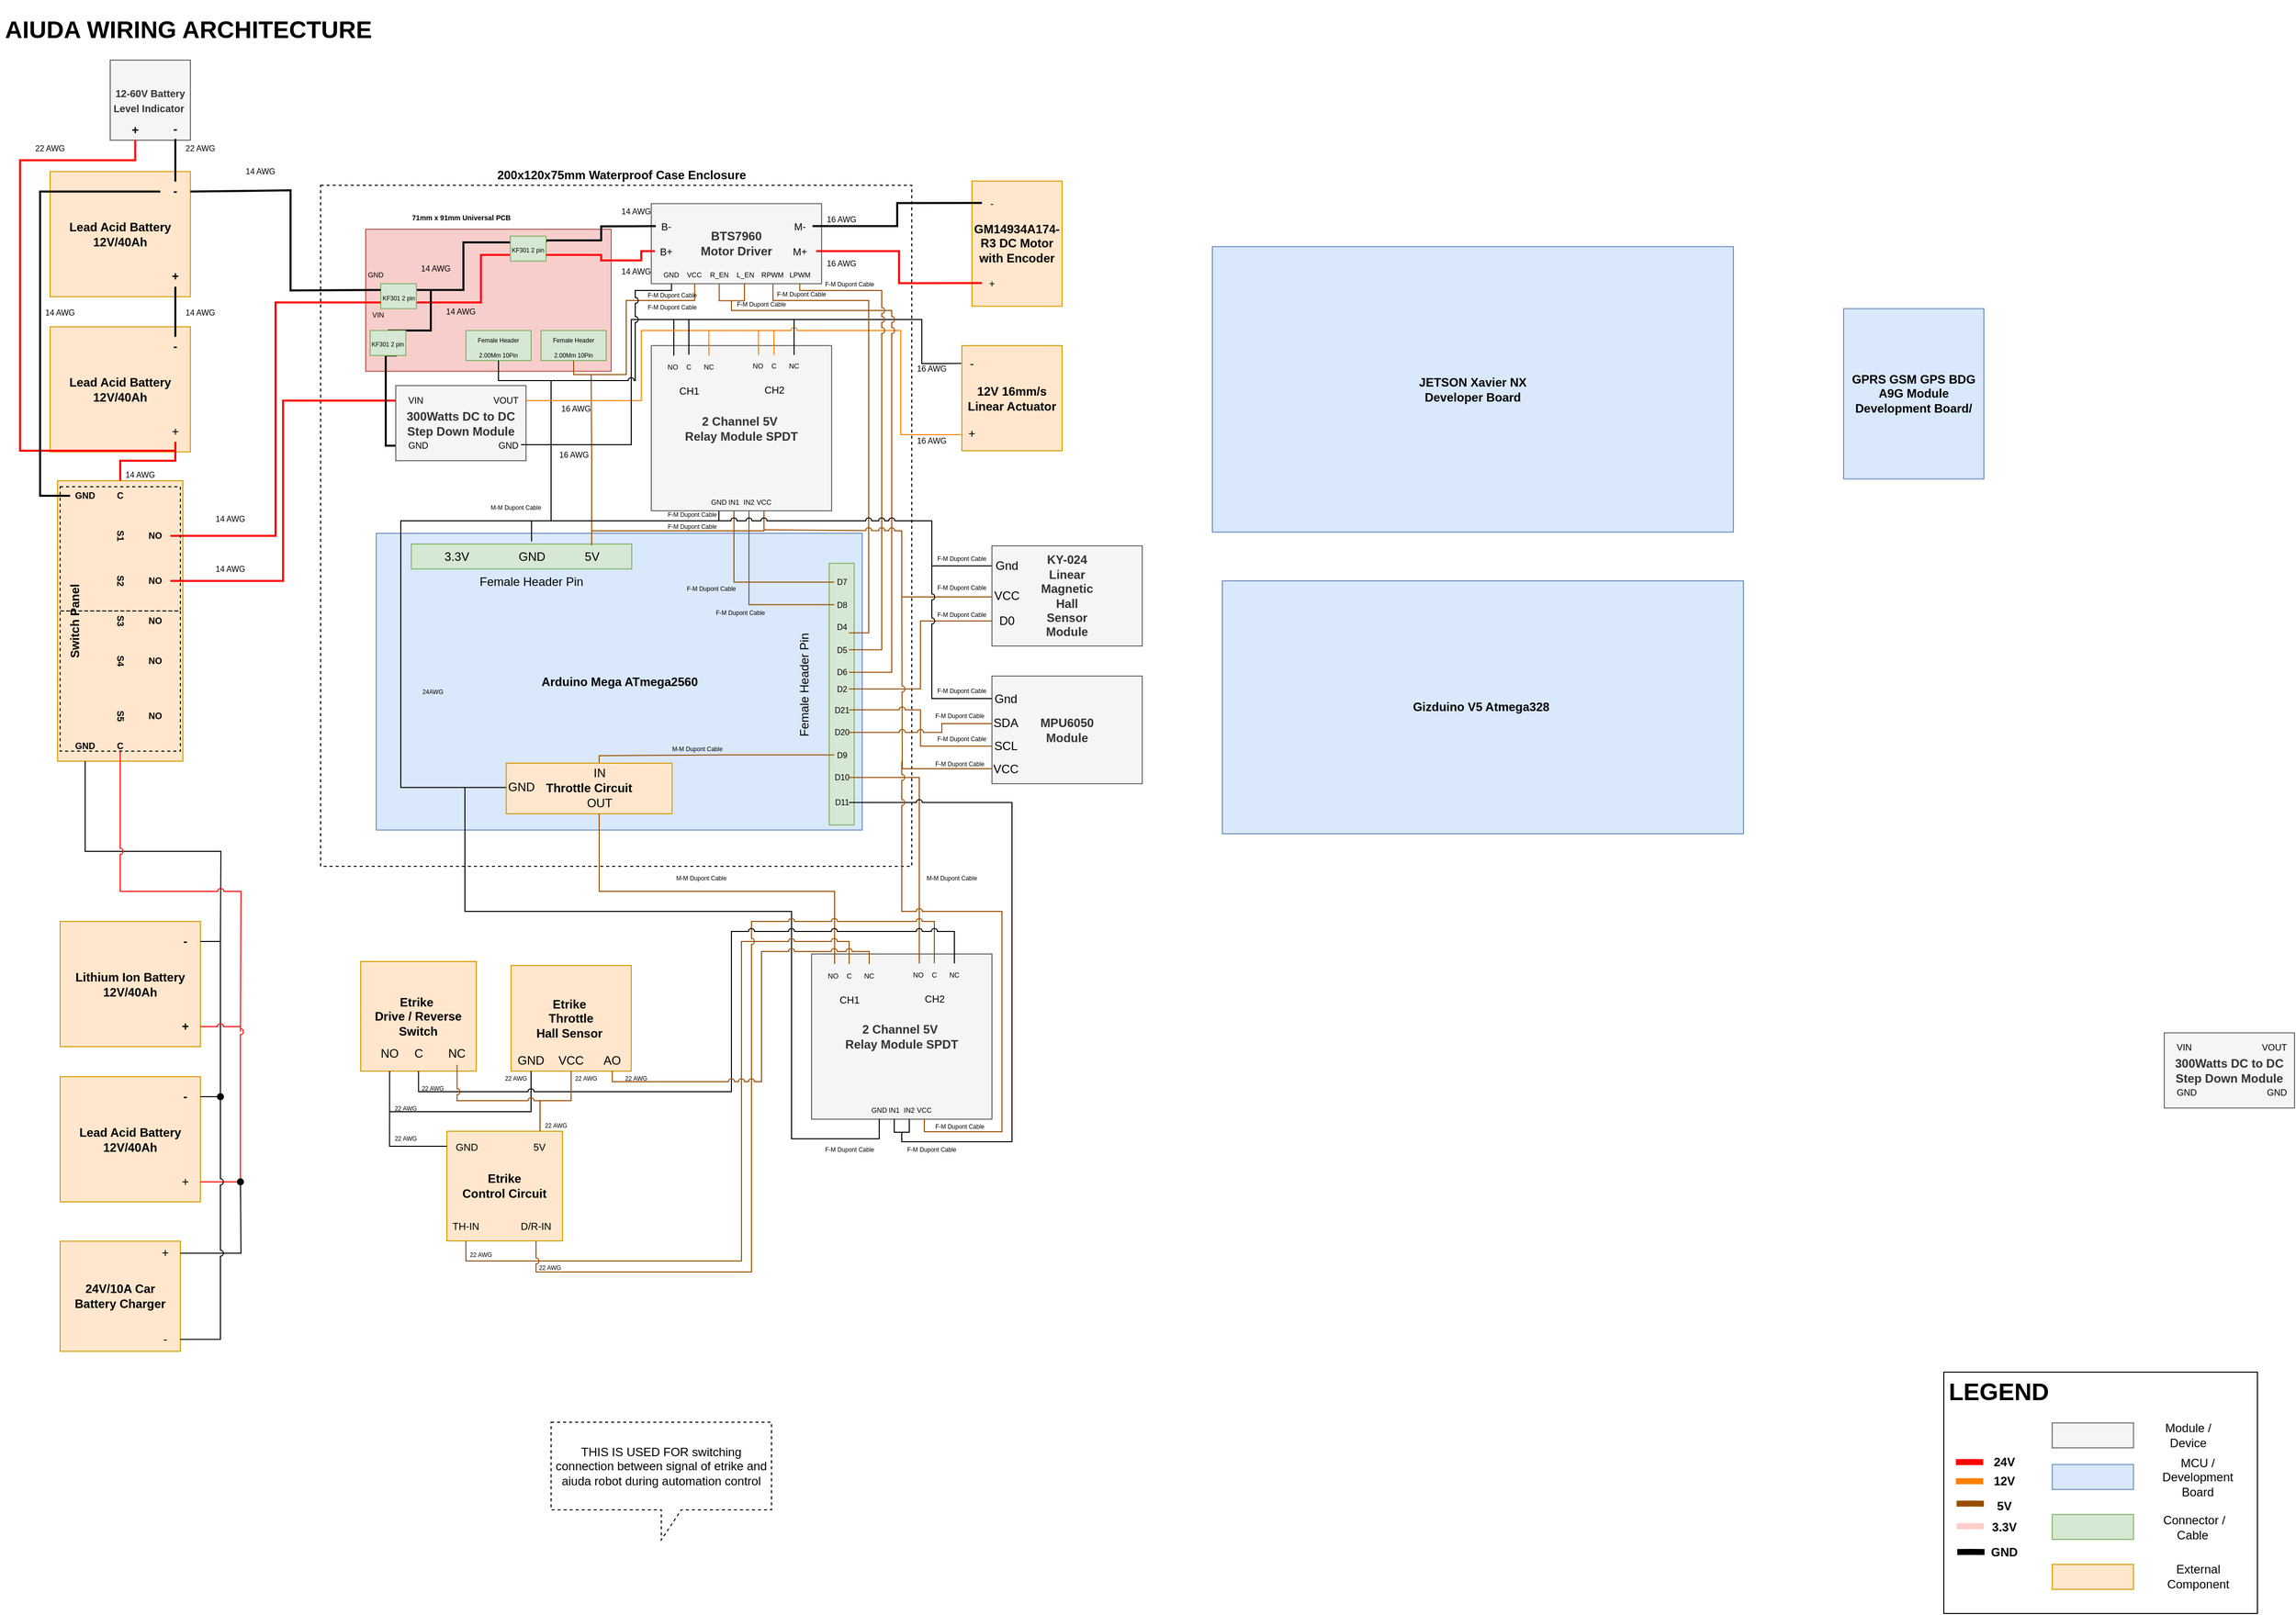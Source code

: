<mxfile version="20.7.4" type="device"><diagram id="7w6jNa0nwjBfo3Qk9Bg5" name="Page-1"><mxGraphModel dx="482" dy="286" grid="1" gridSize="10" guides="1" tooltips="1" connect="1" arrows="1" fold="1" page="1" pageScale="1" pageWidth="2336" pageHeight="1654" math="0" shadow="0"><root><mxCell id="0"/><mxCell id="1" parent="0"/><mxCell id="jfpv76IJ3SjkUa5kzbrs-33" value="" style="group" parent="1" vertex="1" connectable="0"><mxGeometry x="510" y="964" width="141.06" height="105.5" as="geometry"/></mxCell><mxCell id="RlnE4jIIhtDnldFDWEFe-42" value="&lt;b&gt;Etrike&amp;nbsp;&lt;br&gt;Throttle&lt;br&gt;Hall Sensor&amp;nbsp;&lt;/b&gt;" style="rounded=0;whiteSpace=wrap;html=1;fillColor=#ffe6cc;strokeColor=#d79b00;" parent="jfpv76IJ3SjkUa5kzbrs-33" vertex="1"><mxGeometry x="10" width="120" height="105.5" as="geometry"/></mxCell><mxCell id="P7mUO0dZSUJ85wPuRu4f-74" value="AO" style="text;html=1;strokeColor=none;fillColor=none;align=center;verticalAlign=middle;whiteSpace=wrap;rounded=0;dashed=1;fontSize=12;" parent="jfpv76IJ3SjkUa5kzbrs-33" vertex="1"><mxGeometry x="81.06" y="84.4" width="60" height="21.1" as="geometry"/></mxCell><mxCell id="P7mUO0dZSUJ85wPuRu4f-75" value="GND" style="text;html=1;strokeColor=none;fillColor=none;align=center;verticalAlign=middle;whiteSpace=wrap;rounded=0;dashed=1;fontSize=12;" parent="jfpv76IJ3SjkUa5kzbrs-33" vertex="1"><mxGeometry y="84.4" width="60" height="21.1" as="geometry"/></mxCell><mxCell id="gWVkbWjN954f14cteNxC-37" value="" style="rounded=0;whiteSpace=wrap;html=1;fontSize=7;dashed=1;" parent="1" vertex="1"><mxGeometry x="330" y="185" width="590" height="680" as="geometry"/></mxCell><mxCell id="gWVkbWjN954f14cteNxC-65" value="" style="group" parent="1" vertex="1" connectable="0"><mxGeometry x="760" y="203.27" width="125" height="80.0" as="geometry"/></mxCell><mxCell id="gWVkbWjN954f14cteNxC-85" value="" style="group" parent="gWVkbWjN954f14cteNxC-65" vertex="1" connectable="0"><mxGeometry x="-100" width="187.5" height="80.0" as="geometry"/></mxCell><mxCell id="RlnE4jIIhtDnldFDWEFe-32" value="&lt;b&gt;BTS7960 &lt;br&gt;Motor Driver&lt;/b&gt;" style="rounded=0;whiteSpace=wrap;html=1;fillColor=#f5f5f5;fontColor=#333333;strokeColor=#666666;container=0;" parent="gWVkbWjN954f14cteNxC-85" vertex="1"><mxGeometry width="170.0" height="80.0" as="geometry"/></mxCell><mxCell id="gWVkbWjN954f14cteNxC-50" value="B-" style="text;html=1;strokeColor=none;fillColor=none;align=center;verticalAlign=middle;whiteSpace=wrap;rounded=0;fontSize=10;container=0;" parent="gWVkbWjN954f14cteNxC-85" vertex="1"><mxGeometry x="4.521" y="7.53" width="19.894" height="30.0" as="geometry"/></mxCell><mxCell id="gWVkbWjN954f14cteNxC-49" value="B+" style="text;html=1;strokeColor=none;fillColor=none;align=center;verticalAlign=middle;whiteSpace=wrap;rounded=0;fontSize=10;container=0;" parent="gWVkbWjN954f14cteNxC-85" vertex="1"><mxGeometry x="3.617" y="32.53" width="21.702" height="30.0" as="geometry"/></mxCell><mxCell id="gWVkbWjN954f14cteNxC-51" value="M+" style="text;html=1;strokeColor=none;fillColor=none;align=center;verticalAlign=middle;whiteSpace=wrap;rounded=0;fontSize=10;container=0;" parent="gWVkbWjN954f14cteNxC-85" vertex="1"><mxGeometry x="132.021" y="32.53" width="32.553" height="30.0" as="geometry"/></mxCell><mxCell id="gWVkbWjN954f14cteNxC-52" value="M-" style="text;html=1;strokeColor=none;fillColor=none;align=center;verticalAlign=middle;whiteSpace=wrap;rounded=0;fontSize=10;container=0;" parent="gWVkbWjN954f14cteNxC-85" vertex="1"><mxGeometry x="135.638" y="7.53" width="25.319" height="30.0" as="geometry"/></mxCell><mxCell id="fqFiEUrx22hg1tVgpV3b-133" value="&lt;font style=&quot;font-size: 7px;&quot;&gt;GND&lt;/font&gt;" style="text;html=1;strokeColor=none;fillColor=none;align=center;verticalAlign=middle;whiteSpace=wrap;rounded=0;" parent="gWVkbWjN954f14cteNxC-85" vertex="1"><mxGeometry x="10.003" y="60" width="20.4" height="20" as="geometry"/></mxCell><mxCell id="P7mUO0dZSUJ85wPuRu4f-5" style="edgeStyle=orthogonalEdgeStyle;rounded=0;orthogonalLoop=1;jettySize=auto;html=1;exitX=0.5;exitY=1;exitDx=0;exitDy=0;entryX=0.5;entryY=1;entryDx=0;entryDy=0;strokeColor=#994C00;endArrow=none;endFill=0;" parent="gWVkbWjN954f14cteNxC-85" source="fqFiEUrx22hg1tVgpV3b-134" target="fqFiEUrx22hg1tVgpV3b-137" edge="1"><mxGeometry relative="1" as="geometry"><Array as="points"><mxPoint x="68" y="97"/><mxPoint x="93" y="97"/><mxPoint x="93" y="80"/></Array></mxGeometry></mxCell><mxCell id="fqFiEUrx22hg1tVgpV3b-134" value="&lt;font style=&quot;font-size: 7px;&quot;&gt;R_EN&lt;/font&gt;" style="text;html=1;strokeColor=none;fillColor=none;align=center;verticalAlign=middle;whiteSpace=wrap;rounded=0;" parent="gWVkbWjN954f14cteNxC-85" vertex="1"><mxGeometry x="57.603" y="60" width="20.4" height="20" as="geometry"/></mxCell><mxCell id="fqFiEUrx22hg1tVgpV3b-136" value="&lt;font style=&quot;font-size: 7px;&quot;&gt;VCC&lt;/font&gt;" style="text;html=1;strokeColor=none;fillColor=none;align=center;verticalAlign=middle;whiteSpace=wrap;rounded=0;" parent="gWVkbWjN954f14cteNxC-85" vertex="1"><mxGeometry x="33.123" y="60" width="20.4" height="20" as="geometry"/></mxCell><mxCell id="fqFiEUrx22hg1tVgpV3b-137" value="&lt;font style=&quot;font-size: 7px;&quot;&gt;L_EN&lt;/font&gt;" style="text;html=1;strokeColor=none;fillColor=none;align=center;verticalAlign=middle;whiteSpace=wrap;rounded=0;" parent="gWVkbWjN954f14cteNxC-85" vertex="1"><mxGeometry x="83.96" y="60" width="20.4" height="20" as="geometry"/></mxCell><mxCell id="fqFiEUrx22hg1tVgpV3b-138" value="&lt;font style=&quot;font-size: 7px;&quot;&gt;RPWM&lt;/font&gt;" style="text;html=1;strokeColor=none;fillColor=none;align=center;verticalAlign=middle;whiteSpace=wrap;rounded=0;" parent="gWVkbWjN954f14cteNxC-85" vertex="1"><mxGeometry x="111.255" y="60" width="20.4" height="20" as="geometry"/></mxCell><mxCell id="fqFiEUrx22hg1tVgpV3b-140" value="&lt;font style=&quot;font-size: 7px;&quot;&gt;LPWM&lt;/font&gt;" style="text;html=1;strokeColor=none;fillColor=none;align=center;verticalAlign=middle;whiteSpace=wrap;rounded=0;" parent="gWVkbWjN954f14cteNxC-85" vertex="1"><mxGeometry x="140.72" y="60" width="15" height="20" as="geometry"/></mxCell><mxCell id="gWVkbWjN954f14cteNxC-82" value="&lt;font style=&quot;font-size: 8px;&quot;&gt;16 AWG&lt;/font&gt;" style="text;html=1;strokeColor=none;fillColor=none;align=center;verticalAlign=middle;whiteSpace=wrap;rounded=0;" parent="gWVkbWjN954f14cteNxC-65" vertex="1"><mxGeometry x="60.0" y="7.53" width="60" height="13.73" as="geometry"/></mxCell><mxCell id="gWVkbWjN954f14cteNxC-83" value="&lt;font style=&quot;font-size: 8px;&quot;&gt;16 AWG&lt;/font&gt;" style="text;html=1;strokeColor=none;fillColor=none;align=center;verticalAlign=middle;whiteSpace=wrap;rounded=0;" parent="gWVkbWjN954f14cteNxC-65" vertex="1"><mxGeometry x="60.0" y="51.8" width="60" height="13.73" as="geometry"/></mxCell><mxCell id="RlnE4jIIhtDnldFDWEFe-8" value="&lt;h1&gt;&lt;span style=&quot;background-color: initial;&quot;&gt;AIUDA WIRING ARCHITECTURE&lt;/span&gt;&lt;br&gt;&lt;/h1&gt;" style="text;html=1;strokeColor=none;fillColor=none;spacing=5;spacingTop=-20;whiteSpace=wrap;overflow=hidden;rounded=0;" parent="1" vertex="1"><mxGeometry x="10" y="10" width="390" height="50" as="geometry"/></mxCell><mxCell id="RlnE4jIIhtDnldFDWEFe-22" value="&lt;b&gt;JETSON Xavier NX&lt;br&gt;Developer Board&lt;br&gt;&lt;/b&gt;" style="rounded=0;whiteSpace=wrap;html=1;fillColor=#dae8fc;strokeColor=#6c8ebf;" parent="1" vertex="1"><mxGeometry x="1220" y="246.24" width="520" height="285.07" as="geometry"/></mxCell><mxCell id="RlnE4jIIhtDnldFDWEFe-23" value="&lt;span id=&quot;docs-internal-guid-ab8f1a81-7fff-cc16-340c-be70527ea8f2&quot;&gt;&lt;span style=&quot;font-family: Arial; background-color: transparent; font-variant-numeric: normal; font-variant-east-asian: normal; vertical-align: baseline;&quot;&gt;&lt;b style=&quot;&quot;&gt;&lt;font style=&quot;font-size: 12px;&quot;&gt;GPRS GSM GPS BDG A9G Module Development Board/&lt;/font&gt;&lt;/b&gt;&lt;/span&gt;&lt;/span&gt;&lt;b&gt;&lt;br&gt;&lt;/b&gt;" style="rounded=0;whiteSpace=wrap;html=1;fillColor=#dae8fc;strokeColor=#6c8ebf;" parent="1" vertex="1"><mxGeometry x="1850" y="308.2" width="140" height="170" as="geometry"/></mxCell><mxCell id="RlnE4jIIhtDnldFDWEFe-25" value="&lt;b&gt;Gizduino V5 Atmega328&amp;nbsp;&lt;/b&gt;" style="rounded=0;whiteSpace=wrap;html=1;fillColor=#dae8fc;strokeColor=#6c8ebf;" parent="1" vertex="1"><mxGeometry x="1230" y="579.97" width="520" height="252.53" as="geometry"/></mxCell><mxCell id="RlnE4jIIhtDnldFDWEFe-26" value="" style="group" parent="1" vertex="1" connectable="0"><mxGeometry x="1950" y="1370" width="313" height="241" as="geometry"/></mxCell><mxCell id="RlnE4jIIhtDnldFDWEFe-1" value="&lt;h1&gt;LEGEND&lt;/h1&gt;" style="text;html=1;strokeColor=default;fillColor=none;spacing=5;spacingTop=-20;whiteSpace=wrap;overflow=hidden;rounded=0;" parent="RlnE4jIIhtDnldFDWEFe-26" vertex="1"><mxGeometry width="313" height="241.0" as="geometry"/></mxCell><mxCell id="RlnE4jIIhtDnldFDWEFe-2" value="" style="rounded=0;whiteSpace=wrap;html=1;fillColor=#f5f5f5;fontColor=#333333;strokeColor=#666666;" parent="RlnE4jIIhtDnldFDWEFe-26" vertex="1"><mxGeometry x="108.164" y="50.693" width="81.123" height="24.931" as="geometry"/></mxCell><mxCell id="RlnE4jIIhtDnldFDWEFe-3" value="Module / Device" style="text;html=1;strokeColor=none;fillColor=none;align=center;verticalAlign=middle;whiteSpace=wrap;rounded=0;" parent="RlnE4jIIhtDnldFDWEFe-26" vertex="1"><mxGeometry x="209.568" y="50.693" width="67.603" height="24.931" as="geometry"/></mxCell><mxCell id="RlnE4jIIhtDnldFDWEFe-4" value="" style="rounded=0;whiteSpace=wrap;html=1;fillColor=#dae8fc;strokeColor=#6c8ebf;" parent="RlnE4jIIhtDnldFDWEFe-26" vertex="1"><mxGeometry x="108.164" y="92.245" width="81.123" height="24.931" as="geometry"/></mxCell><mxCell id="RlnE4jIIhtDnldFDWEFe-5" value="MCU / Development Board" style="text;html=1;strokeColor=none;fillColor=none;align=center;verticalAlign=middle;whiteSpace=wrap;rounded=0;" parent="RlnE4jIIhtDnldFDWEFe-26" vertex="1"><mxGeometry x="202.808" y="92.245" width="101.404" height="24.931" as="geometry"/></mxCell><mxCell id="RlnE4jIIhtDnldFDWEFe-6" value="" style="rounded=0;whiteSpace=wrap;html=1;fillColor=#d5e8d4;strokeColor=#82b366;" parent="RlnE4jIIhtDnldFDWEFe-26" vertex="1"><mxGeometry x="108.164" y="142.107" width="81.123" height="24.931" as="geometry"/></mxCell><mxCell id="RlnE4jIIhtDnldFDWEFe-7" value="Connector / Cable&amp;nbsp;" style="text;html=1;strokeColor=none;fillColor=none;align=center;verticalAlign=middle;whiteSpace=wrap;rounded=0;" parent="RlnE4jIIhtDnldFDWEFe-26" vertex="1"><mxGeometry x="216.328" y="142.107" width="67.603" height="24.931" as="geometry"/></mxCell><mxCell id="RlnE4jIIhtDnldFDWEFe-9" value="" style="endArrow=none;html=1;rounded=0;strokeWidth=6;exitX=0.043;exitY=0.759;exitDx=0;exitDy=0;exitPerimeter=0;entryX=0.13;entryY=0.759;entryDx=0;entryDy=0;entryPerimeter=0;" parent="RlnE4jIIhtDnldFDWEFe-26" edge="1"><mxGeometry width="50" height="50" relative="1" as="geometry"><mxPoint x="13.459" y="179.595" as="sourcePoint"/><mxPoint x="40.69" y="179.595" as="targetPoint"/><Array as="points"><mxPoint x="27.041" y="179.503"/></Array></mxGeometry></mxCell><mxCell id="RlnE4jIIhtDnldFDWEFe-10" value="" style="endArrow=none;html=1;rounded=0;strokeWidth=6;exitX=0.043;exitY=0.759;exitDx=0;exitDy=0;exitPerimeter=0;entryX=0.13;entryY=0.759;entryDx=0;entryDy=0;entryPerimeter=0;strokeColor=#FFCCCC;" parent="RlnE4jIIhtDnldFDWEFe-26" edge="1"><mxGeometry width="50" height="50" relative="1" as="geometry"><mxPoint x="12.783" y="153.833" as="sourcePoint"/><mxPoint x="40.014" y="153.833" as="targetPoint"/><Array as="points"><mxPoint x="26.365" y="153.741"/></Array></mxGeometry></mxCell><mxCell id="RlnE4jIIhtDnldFDWEFe-11" value="GND" style="text;html=1;strokeColor=none;fillColor=none;align=center;verticalAlign=middle;whiteSpace=wrap;rounded=0;fontStyle=1" parent="RlnE4jIIhtDnldFDWEFe-26" vertex="1"><mxGeometry x="39.886" y="167.038" width="40.562" height="24.931" as="geometry"/></mxCell><mxCell id="RlnE4jIIhtDnldFDWEFe-12" value="3.3V" style="text;html=1;strokeColor=none;fillColor=none;align=center;verticalAlign=middle;whiteSpace=wrap;rounded=0;fontStyle=1" parent="RlnE4jIIhtDnldFDWEFe-26" vertex="1"><mxGeometry x="39.886" y="142.107" width="40.562" height="24.931" as="geometry"/></mxCell><mxCell id="RlnE4jIIhtDnldFDWEFe-13" value="" style="endArrow=none;html=1;rounded=0;strokeWidth=6;exitX=0.043;exitY=0.759;exitDx=0;exitDy=0;exitPerimeter=0;entryX=0.13;entryY=0.759;entryDx=0;entryDy=0;entryPerimeter=0;strokeColor=#994C00;" parent="RlnE4jIIhtDnldFDWEFe-26" edge="1"><mxGeometry width="50" height="50" relative="1" as="geometry"><mxPoint x="12.783" y="131.395" as="sourcePoint"/><mxPoint x="40.014" y="131.395" as="targetPoint"/><Array as="points"><mxPoint x="26.365" y="131.303"/></Array></mxGeometry></mxCell><mxCell id="RlnE4jIIhtDnldFDWEFe-15" value="5V" style="text;html=1;strokeColor=none;fillColor=none;align=center;verticalAlign=middle;whiteSpace=wrap;rounded=0;fontStyle=1" parent="RlnE4jIIhtDnldFDWEFe-26" vertex="1"><mxGeometry x="39.886" y="121.331" width="40.562" height="24.931" as="geometry"/></mxCell><mxCell id="RlnE4jIIhtDnldFDWEFe-16" value="12V" style="text;html=1;strokeColor=none;fillColor=none;align=center;verticalAlign=middle;whiteSpace=wrap;rounded=0;fontStyle=1" parent="RlnE4jIIhtDnldFDWEFe-26" vertex="1"><mxGeometry x="39.886" y="96.4" width="40.562" height="24.931" as="geometry"/></mxCell><mxCell id="RlnE4jIIhtDnldFDWEFe-17" value="" style="endArrow=none;html=1;rounded=0;strokeWidth=6;exitX=0.043;exitY=0.759;exitDx=0;exitDy=0;exitPerimeter=0;entryX=0.13;entryY=0.759;entryDx=0;entryDy=0;entryPerimeter=0;strokeColor=#FF8000;" parent="RlnE4jIIhtDnldFDWEFe-26" edge="1"><mxGeometry width="50" height="50" relative="1" as="geometry"><mxPoint x="12.107" y="108.957" as="sourcePoint"/><mxPoint x="39.338" y="108.957" as="targetPoint"/><Array as="points"><mxPoint x="25.689" y="108.866"/></Array></mxGeometry></mxCell><mxCell id="RlnE4jIIhtDnldFDWEFe-18" value="" style="endArrow=none;html=1;rounded=0;strokeWidth=6;exitX=0.043;exitY=0.759;exitDx=0;exitDy=0;exitPerimeter=0;entryX=0.13;entryY=0.759;entryDx=0;entryDy=0;entryPerimeter=0;strokeColor=#FF0000;" parent="RlnE4jIIhtDnldFDWEFe-26" edge="1"><mxGeometry width="50" height="50" relative="1" as="geometry"><mxPoint x="12.107" y="89.843" as="sourcePoint"/><mxPoint x="39.338" y="89.843" as="targetPoint"/><Array as="points"><mxPoint x="25.689" y="89.752"/></Array></mxGeometry></mxCell><mxCell id="RlnE4jIIhtDnldFDWEFe-19" value="24V" style="text;html=1;strokeColor=none;fillColor=none;align=center;verticalAlign=middle;whiteSpace=wrap;rounded=0;fontStyle=1" parent="RlnE4jIIhtDnldFDWEFe-26" vertex="1"><mxGeometry x="39.886" y="77.286" width="40.562" height="24.931" as="geometry"/></mxCell><mxCell id="RlnE4jIIhtDnldFDWEFe-20" value="" style="rounded=0;whiteSpace=wrap;html=1;fillColor=#ffe6cc;strokeColor=#d79b00;" parent="RlnE4jIIhtDnldFDWEFe-26" vertex="1"><mxGeometry x="108.164" y="191.969" width="81.123" height="24.931" as="geometry"/></mxCell><mxCell id="RlnE4jIIhtDnldFDWEFe-21" value="External Component" style="text;html=1;strokeColor=none;fillColor=none;align=center;verticalAlign=middle;whiteSpace=wrap;rounded=0;" parent="RlnE4jIIhtDnldFDWEFe-26" vertex="1"><mxGeometry x="219.708" y="191.969" width="67.603" height="24.931" as="geometry"/></mxCell><mxCell id="RlnE4jIIhtDnldFDWEFe-35" value="&lt;b&gt;24V/10A Car &lt;br&gt;Battery Charger&lt;/b&gt;" style="rounded=0;whiteSpace=wrap;html=1;fillColor=#ffe6cc;strokeColor=#d79b00;" parent="1" vertex="1"><mxGeometry x="70" y="1239.25" width="120" height="110" as="geometry"/></mxCell><mxCell id="gWVkbWjN954f14cteNxC-4" value="" style="group" parent="1" vertex="1" connectable="0"><mxGeometry x="60" y="171.27" width="140" height="125" as="geometry"/></mxCell><mxCell id="gWVkbWjN954f14cteNxC-1" value="&lt;b&gt;Lead Acid Battery&lt;br&gt;12V/40Ah&lt;/b&gt;" style="rounded=0;whiteSpace=wrap;html=1;fillColor=#ffe6cc;strokeColor=#d79b00;" parent="gWVkbWjN954f14cteNxC-4" vertex="1"><mxGeometry width="140" height="125" as="geometry"/></mxCell><mxCell id="gWVkbWjN954f14cteNxC-2" value="&lt;b&gt;+&lt;/b&gt;" style="text;html=1;strokeColor=none;fillColor=none;align=center;verticalAlign=middle;whiteSpace=wrap;rounded=0;" parent="gWVkbWjN954f14cteNxC-4" vertex="1"><mxGeometry x="110" y="95" width="30" height="20" as="geometry"/></mxCell><mxCell id="gWVkbWjN954f14cteNxC-3" value="&lt;b&gt;-&lt;/b&gt;" style="text;html=1;strokeColor=none;fillColor=none;align=center;verticalAlign=middle;whiteSpace=wrap;rounded=0;" parent="gWVkbWjN954f14cteNxC-4" vertex="1"><mxGeometry x="110" y="10" width="30" height="20" as="geometry"/></mxCell><mxCell id="gWVkbWjN954f14cteNxC-5" value="" style="group" parent="1" vertex="1" connectable="0"><mxGeometry x="60" y="326.27" width="140" height="125" as="geometry"/></mxCell><mxCell id="gWVkbWjN954f14cteNxC-6" value="&lt;b&gt;Lead Acid Battery&lt;br&gt;12V/40Ah&lt;/b&gt;" style="rounded=0;whiteSpace=wrap;html=1;fillColor=#ffe6cc;strokeColor=#d79b00;" parent="gWVkbWjN954f14cteNxC-5" vertex="1"><mxGeometry width="140" height="125" as="geometry"/></mxCell><mxCell id="gWVkbWjN954f14cteNxC-7" value="+" style="text;html=1;strokeColor=none;fillColor=none;align=center;verticalAlign=middle;whiteSpace=wrap;rounded=0;" parent="gWVkbWjN954f14cteNxC-5" vertex="1"><mxGeometry x="110" y="95" width="30" height="20" as="geometry"/></mxCell><mxCell id="gWVkbWjN954f14cteNxC-8" value="&lt;b&gt;-&lt;/b&gt;" style="text;html=1;strokeColor=none;fillColor=none;align=center;verticalAlign=middle;whiteSpace=wrap;rounded=0;" parent="gWVkbWjN954f14cteNxC-5" vertex="1"><mxGeometry x="110" y="10" width="30" height="20" as="geometry"/></mxCell><mxCell id="gWVkbWjN954f14cteNxC-10" value="" style="endArrow=none;html=1;rounded=0;exitX=0.5;exitY=0;exitDx=0;exitDy=0;entryX=0.5;entryY=1;entryDx=0;entryDy=0;fontStyle=1;strokeWidth=2;" parent="1" source="gWVkbWjN954f14cteNxC-8" target="gWVkbWjN954f14cteNxC-2" edge="1"><mxGeometry width="50" height="50" relative="1" as="geometry"><mxPoint x="300" y="316.27" as="sourcePoint"/><mxPoint x="350" y="266.27" as="targetPoint"/></mxGeometry></mxCell><mxCell id="gWVkbWjN954f14cteNxC-13" value="&lt;font style=&quot;font-size: 8px;&quot;&gt;14 AWG&lt;/font&gt;" style="text;html=1;strokeColor=none;fillColor=none;align=center;verticalAlign=middle;whiteSpace=wrap;rounded=0;" parent="1" vertex="1"><mxGeometry x="240" y="160" width="60" height="20" as="geometry"/></mxCell><mxCell id="gWVkbWjN954f14cteNxC-14" value="&lt;font style=&quot;font-size: 8px;&quot;&gt;14 AWG&lt;/font&gt;" style="text;html=1;strokeColor=none;fillColor=none;align=center;verticalAlign=middle;whiteSpace=wrap;rounded=0;" parent="1" vertex="1"><mxGeometry x="180" y="296.27" width="60" height="30" as="geometry"/></mxCell><mxCell id="gWVkbWjN954f14cteNxC-27" style="edgeStyle=orthogonalEdgeStyle;rounded=0;orthogonalLoop=1;jettySize=auto;html=1;exitX=1;exitY=1;exitDx=0;exitDy=0;strokeColor=#FF0000;strokeWidth=2;fontSize=10;endArrow=none;endFill=0;entryX=1;entryY=1;entryDx=0;entryDy=0;" parent="1" source="gWVkbWjN954f14cteNxC-15" target="gWVkbWjN954f14cteNxC-15" edge="1"><mxGeometry relative="1" as="geometry"><mxPoint x="300" y="400" as="targetPoint"/><Array as="points"/></mxGeometry></mxCell><mxCell id="gWVkbWjN954f14cteNxC-15" value="&lt;font style=&quot;font-size: 8px;&quot;&gt;14 AWG&lt;/font&gt;" style="text;html=1;strokeColor=none;fillColor=none;align=center;verticalAlign=middle;whiteSpace=wrap;rounded=0;" parent="1" vertex="1"><mxGeometry x="120" y="466.27" width="60" height="13.73" as="geometry"/></mxCell><mxCell id="gWVkbWjN954f14cteNxC-23" value="" style="group" parent="1" vertex="1" connectable="0"><mxGeometry x="120" y="60" width="80" height="80" as="geometry"/></mxCell><mxCell id="RlnE4jIIhtDnldFDWEFe-33" value="&lt;b&gt;&lt;font style=&quot;font-size: 10px;&quot;&gt;12-60V Battery Level Indicator&amp;nbsp;&lt;/font&gt;&lt;/b&gt;" style="rounded=0;whiteSpace=wrap;html=1;fillColor=#f5f5f5;fontColor=#333333;strokeColor=#666666;" parent="gWVkbWjN954f14cteNxC-23" vertex="1"><mxGeometry width="80" height="80" as="geometry"/></mxCell><mxCell id="gWVkbWjN954f14cteNxC-17" value="&lt;span&gt;-&lt;/span&gt;" style="text;html=1;strokeColor=none;fillColor=none;align=center;verticalAlign=middle;whiteSpace=wrap;rounded=0;fontStyle=1" parent="gWVkbWjN954f14cteNxC-23" vertex="1"><mxGeometry x="50" y="58.73" width="30" height="20" as="geometry"/></mxCell><mxCell id="gWVkbWjN954f14cteNxC-22" value="&lt;span&gt;+&lt;/span&gt;" style="text;html=1;strokeColor=none;fillColor=none;align=center;verticalAlign=middle;whiteSpace=wrap;rounded=0;fontStyle=1" parent="gWVkbWjN954f14cteNxC-23" vertex="1"><mxGeometry x="10" y="60.0" width="30" height="20" as="geometry"/></mxCell><mxCell id="gWVkbWjN954f14cteNxC-24" style="edgeStyle=orthogonalEdgeStyle;rounded=0;orthogonalLoop=1;jettySize=auto;html=1;exitX=0.5;exitY=1;exitDx=0;exitDy=0;strokeColor=#000000;strokeWidth=2;fontSize=10;endArrow=none;endFill=0;" parent="1" source="gWVkbWjN954f14cteNxC-17" target="gWVkbWjN954f14cteNxC-3" edge="1"><mxGeometry relative="1" as="geometry"/></mxCell><mxCell id="gWVkbWjN954f14cteNxC-25" style="edgeStyle=orthogonalEdgeStyle;rounded=0;orthogonalLoop=1;jettySize=auto;html=1;exitX=0.5;exitY=1;exitDx=0;exitDy=0;entryX=0.5;entryY=1;entryDx=0;entryDy=0;strokeColor=#FF0000;strokeWidth=2;fontSize=10;endArrow=none;endFill=0;" parent="1" source="gWVkbWjN954f14cteNxC-22" target="gWVkbWjN954f14cteNxC-7" edge="1"><mxGeometry relative="1" as="geometry"><Array as="points"><mxPoint x="145" y="160"/><mxPoint x="30" y="160"/><mxPoint x="30" y="450"/><mxPoint x="185" y="450"/></Array></mxGeometry></mxCell><mxCell id="gWVkbWjN954f14cteNxC-26" value="" style="rounded=0;whiteSpace=wrap;html=1;fontSize=10;fillColor=#f8cecc;strokeColor=#b85450;align=center;" parent="1" vertex="1"><mxGeometry x="375" y="228.86" width="245" height="141.87" as="geometry"/></mxCell><mxCell id="gWVkbWjN954f14cteNxC-36" value="VIN" style="text;html=1;strokeColor=none;fillColor=none;align=center;verticalAlign=middle;whiteSpace=wrap;rounded=0;fontSize=7;" parent="1" vertex="1"><mxGeometry x="375" y="300" width="25" height="30" as="geometry"/></mxCell><mxCell id="gWVkbWjN954f14cteNxC-45" style="edgeStyle=orthogonalEdgeStyle;rounded=0;orthogonalLoop=1;jettySize=auto;html=1;exitX=1;exitY=0.75;exitDx=0;exitDy=0;entryX=0;entryY=0.75;entryDx=0;entryDy=0;strokeColor=#FF0000;strokeWidth=2;fontSize=6;endArrow=none;endFill=0;" parent="1" source="gWVkbWjN954f14cteNxC-38" target="gWVkbWjN954f14cteNxC-43" edge="1"><mxGeometry relative="1" as="geometry"><Array as="points"><mxPoint x="490" y="302"/><mxPoint x="490" y="254"/></Array></mxGeometry></mxCell><mxCell id="gWVkbWjN954f14cteNxC-46" style="edgeStyle=orthogonalEdgeStyle;rounded=0;orthogonalLoop=1;jettySize=auto;html=1;exitX=1;exitY=0.25;exitDx=0;exitDy=0;entryX=0;entryY=0.25;entryDx=0;entryDy=0;strokeColor=#000000;strokeWidth=2;fontSize=6;endArrow=none;endFill=0;" parent="1" source="gWVkbWjN954f14cteNxC-38" target="gWVkbWjN954f14cteNxC-43" edge="1"><mxGeometry relative="1" as="geometry"/></mxCell><mxCell id="gWVkbWjN954f14cteNxC-38" value="&lt;font style=&quot;font-size: 6px;&quot;&gt;KF301 2 pin&lt;/font&gt;" style="rounded=0;whiteSpace=wrap;html=1;fillColor=#d5e8d4;strokeColor=#82b366;" parent="1" vertex="1"><mxGeometry x="390" y="283.27" width="35.57" height="24.93" as="geometry"/></mxCell><mxCell id="gWVkbWjN954f14cteNxC-39" value="&lt;b&gt;&lt;font style=&quot;font-size: 12px;&quot;&gt;200x120x75mm Waterproof Case Enclosure&lt;/font&gt;&lt;/b&gt;" style="text;html=1;align=center;verticalAlign=middle;resizable=0;points=[];autosize=1;strokeColor=none;fillColor=none;fontSize=7;" parent="1" vertex="1"><mxGeometry x="495" y="160" width="270" height="30" as="geometry"/></mxCell><mxCell id="gWVkbWjN954f14cteNxC-40" value="&lt;b&gt;71mm x 91mm Universal PCB&lt;/b&gt;" style="text;html=1;align=center;verticalAlign=middle;resizable=0;points=[];autosize=1;strokeColor=none;fillColor=none;fontSize=7;" parent="1" vertex="1"><mxGeometry x="410" y="208.2" width="120" height="20" as="geometry"/></mxCell><mxCell id="gWVkbWjN954f14cteNxC-41" value="GND" style="text;html=1;strokeColor=none;fillColor=none;align=center;verticalAlign=middle;whiteSpace=wrap;rounded=0;fontSize=7;" parent="1" vertex="1"><mxGeometry x="355" y="260" width="60" height="30" as="geometry"/></mxCell><mxCell id="gWVkbWjN954f14cteNxC-12" value="" style="endArrow=none;html=1;rounded=0;entryX=1;entryY=0.5;entryDx=0;entryDy=0;fontStyle=1;strokeWidth=2;exitX=0;exitY=0.25;exitDx=0;exitDy=0;" parent="1" source="gWVkbWjN954f14cteNxC-38" target="gWVkbWjN954f14cteNxC-3" edge="1"><mxGeometry width="50" height="50" relative="1" as="geometry"><mxPoint x="250" y="191" as="sourcePoint"/><mxPoint x="195" y="296.27" as="targetPoint"/><Array as="points"><mxPoint x="300" y="290"/><mxPoint x="300" y="190"/></Array></mxGeometry></mxCell><mxCell id="gWVkbWjN954f14cteNxC-67" style="edgeStyle=orthogonalEdgeStyle;rounded=0;orthogonalLoop=1;jettySize=auto;html=1;exitX=1;exitY=0.25;exitDx=0;exitDy=0;entryX=0;entryY=0.5;entryDx=0;entryDy=0;strokeColor=#000000;strokeWidth=2;fontSize=6;endArrow=none;endFill=0;jumpStyle=arc;" parent="1" source="gWVkbWjN954f14cteNxC-43" target="gWVkbWjN954f14cteNxC-50" edge="1"><mxGeometry relative="1" as="geometry"><Array as="points"><mxPoint x="555" y="240"/><mxPoint x="610" y="240"/><mxPoint x="610" y="226"/><mxPoint x="650" y="226"/></Array></mxGeometry></mxCell><mxCell id="gWVkbWjN954f14cteNxC-43" value="&lt;font style=&quot;font-size: 6px;&quot;&gt;KF301 2 pin&lt;/font&gt;" style="rounded=0;whiteSpace=wrap;html=1;fillColor=#d5e8d4;strokeColor=#82b366;" parent="1" vertex="1"><mxGeometry x="519.43" y="235.8" width="35.57" height="24.93" as="geometry"/></mxCell><mxCell id="gWVkbWjN954f14cteNxC-47" value="&lt;font style=&quot;font-size: 8px;&quot;&gt;22 AWG&lt;/font&gt;" style="text;html=1;strokeColor=none;fillColor=none;align=center;verticalAlign=middle;whiteSpace=wrap;rounded=0;" parent="1" vertex="1"><mxGeometry x="30" y="137.47" width="60" height="20" as="geometry"/></mxCell><mxCell id="gWVkbWjN954f14cteNxC-48" value="&lt;font style=&quot;font-size: 8px;&quot;&gt;22 AWG&lt;/font&gt;" style="text;html=1;strokeColor=none;fillColor=none;align=center;verticalAlign=middle;whiteSpace=wrap;rounded=0;" parent="1" vertex="1"><mxGeometry x="180" y="137.47" width="60" height="20" as="geometry"/></mxCell><mxCell id="gWVkbWjN954f14cteNxC-54" value="&lt;font style=&quot;font-size: 8px;&quot;&gt;14 AWG&lt;/font&gt;" style="text;html=1;strokeColor=none;fillColor=none;align=center;verticalAlign=middle;whiteSpace=wrap;rounded=0;" parent="1" vertex="1"><mxGeometry x="440" y="303.14" width="60" height="13.73" as="geometry"/></mxCell><mxCell id="gWVkbWjN954f14cteNxC-62" value="&lt;font style=&quot;font-size: 8px;&quot;&gt;14 AWG&lt;/font&gt;" style="text;html=1;strokeColor=none;fillColor=none;align=center;verticalAlign=middle;whiteSpace=wrap;rounded=0;" parent="1" vertex="1"><mxGeometry x="415" y="260" width="60" height="13.73" as="geometry"/></mxCell><mxCell id="gWVkbWjN954f14cteNxC-66" style="edgeStyle=orthogonalEdgeStyle;rounded=0;orthogonalLoop=1;jettySize=auto;html=1;exitX=1;exitY=0.75;exitDx=0;exitDy=0;entryX=0;entryY=0.5;entryDx=0;entryDy=0;strokeColor=#FF0000;strokeWidth=2;fontSize=6;endArrow=none;endFill=0;jumpStyle=arc;" parent="1" source="gWVkbWjN954f14cteNxC-43" target="gWVkbWjN954f14cteNxC-49" edge="1"><mxGeometry relative="1" as="geometry"><Array as="points"><mxPoint x="610" y="255"/><mxPoint x="610" y="260"/><mxPoint x="650" y="260"/><mxPoint x="650" y="251"/></Array></mxGeometry></mxCell><mxCell id="gWVkbWjN954f14cteNxC-68" value="&lt;font style=&quot;font-size: 8px;&quot;&gt;14 AWG&lt;/font&gt;" style="text;html=1;strokeColor=none;fillColor=none;align=center;verticalAlign=middle;whiteSpace=wrap;rounded=0;" parent="1" vertex="1"><mxGeometry x="615" y="263.13" width="60" height="13.73" as="geometry"/></mxCell><mxCell id="gWVkbWjN954f14cteNxC-69" value="&lt;font style=&quot;font-size: 8px;&quot;&gt;14 AWG&lt;/font&gt;" style="text;html=1;strokeColor=none;fillColor=none;align=center;verticalAlign=middle;whiteSpace=wrap;rounded=0;" parent="1" vertex="1"><mxGeometry x="615" y="203.27" width="60" height="13.73" as="geometry"/></mxCell><mxCell id="gWVkbWjN954f14cteNxC-78" value="" style="group" parent="1" vertex="1" connectable="0"><mxGeometry x="970" y="180.77" width="100" height="125.0" as="geometry"/></mxCell><mxCell id="RlnE4jIIhtDnldFDWEFe-30" value="&lt;b&gt;GM14934A174-R3 DC Motor with Encoder&lt;/b&gt;" style="rounded=0;whiteSpace=wrap;html=1;fillColor=#ffe6cc;strokeColor=#d79b00;" parent="gWVkbWjN954f14cteNxC-78" vertex="1"><mxGeometry x="10" width="90" height="125" as="geometry"/></mxCell><mxCell id="gWVkbWjN954f14cteNxC-76" value="+" style="text;html=1;strokeColor=none;fillColor=none;align=center;verticalAlign=middle;whiteSpace=wrap;rounded=0;fontSize=10;container=0;" parent="gWVkbWjN954f14cteNxC-78" vertex="1"><mxGeometry x="20" y="86.89" width="20" height="30" as="geometry"/></mxCell><mxCell id="gWVkbWjN954f14cteNxC-77" value="-" style="text;html=1;strokeColor=none;fillColor=none;align=center;verticalAlign=middle;whiteSpace=wrap;rounded=0;fontSize=10;container=0;" parent="gWVkbWjN954f14cteNxC-78" vertex="1"><mxGeometry x="20" y="6.89" width="20" height="30" as="geometry"/></mxCell><mxCell id="gWVkbWjN954f14cteNxC-80" style="edgeStyle=orthogonalEdgeStyle;rounded=0;orthogonalLoop=1;jettySize=auto;html=1;exitX=1;exitY=0.5;exitDx=0;exitDy=0;entryX=0;entryY=0.5;entryDx=0;entryDy=0;strokeColor=#FF0000;strokeWidth=2;fontSize=6;endArrow=none;endFill=0;jumpStyle=arc;" parent="1" source="gWVkbWjN954f14cteNxC-51" target="gWVkbWjN954f14cteNxC-76" edge="1"><mxGeometry relative="1" as="geometry"/></mxCell><mxCell id="gWVkbWjN954f14cteNxC-81" style="edgeStyle=orthogonalEdgeStyle;rounded=0;orthogonalLoop=1;jettySize=auto;html=1;exitX=1;exitY=0.5;exitDx=0;exitDy=0;entryX=0;entryY=0.5;entryDx=0;entryDy=0;strokeColor=#000000;strokeWidth=2;fontSize=6;endArrow=none;endFill=0;jumpStyle=arc;" parent="1" source="gWVkbWjN954f14cteNxC-52" target="gWVkbWjN954f14cteNxC-77" edge="1"><mxGeometry relative="1" as="geometry"/></mxCell><mxCell id="gWVkbWjN954f14cteNxC-60" value="" style="rounded=0;whiteSpace=wrap;html=1;fillColor=#ffe6cc;strokeColor=#d79b00;rotation=90;" parent="1" vertex="1"><mxGeometry x="-10" y="557.5" width="280" height="125" as="geometry"/></mxCell><mxCell id="gWVkbWjN954f14cteNxC-84" value="&lt;font style=&quot;font-size: 12px;&quot;&gt;&lt;b&gt;Switch Panel&lt;/b&gt;&lt;/font&gt;" style="text;html=1;strokeColor=none;fillColor=none;align=center;verticalAlign=middle;whiteSpace=wrap;rounded=0;dashed=1;fontSize=6;rotation=-90;" parent="1" vertex="1"><mxGeometry x="40" y="605" width="90" height="30" as="geometry"/></mxCell><mxCell id="gWVkbWjN954f14cteNxC-86" value="&lt;font style=&quot;font-size: 9px;&quot;&gt;&lt;b style=&quot;font-size: 9px;&quot;&gt;S1&lt;/b&gt;&lt;/font&gt;" style="text;html=1;strokeColor=none;fillColor=none;align=center;verticalAlign=middle;whiteSpace=wrap;rounded=0;dashed=1;fontSize=9;rotation=90;" parent="1" vertex="1"><mxGeometry x="115" y="520" width="30" height="30" as="geometry"/></mxCell><mxCell id="gWVkbWjN954f14cteNxC-87" value="&lt;font style=&quot;font-size: 9px;&quot;&gt;&lt;b style=&quot;font-size: 9px;&quot;&gt;S2&lt;/b&gt;&lt;/font&gt;" style="text;html=1;strokeColor=none;fillColor=none;align=center;verticalAlign=middle;whiteSpace=wrap;rounded=0;dashed=1;fontSize=9;rotation=90;" parent="1" vertex="1"><mxGeometry x="115" y="565" width="30" height="30" as="geometry"/></mxCell><mxCell id="gWVkbWjN954f14cteNxC-88" value="&lt;font style=&quot;font-size: 9px;&quot;&gt;&lt;b style=&quot;font-size: 9px;&quot;&gt;S3&lt;/b&gt;&lt;/font&gt;" style="text;html=1;strokeColor=none;fillColor=none;align=center;verticalAlign=middle;whiteSpace=wrap;rounded=0;dashed=1;fontSize=9;rotation=90;" parent="1" vertex="1"><mxGeometry x="115" y="605" width="30" height="30" as="geometry"/></mxCell><mxCell id="gWVkbWjN954f14cteNxC-89" value="&lt;font style=&quot;font-size: 9px;&quot;&gt;&lt;b style=&quot;font-size: 9px;&quot;&gt;S4&lt;/b&gt;&lt;/font&gt;" style="text;html=1;strokeColor=none;fillColor=none;align=center;verticalAlign=middle;whiteSpace=wrap;rounded=0;dashed=1;fontSize=9;rotation=90;" parent="1" vertex="1"><mxGeometry x="115" y="645" width="30" height="30" as="geometry"/></mxCell><mxCell id="gWVkbWjN954f14cteNxC-90" value="&lt;font style=&quot;font-size: 9px;&quot;&gt;&lt;b style=&quot;font-size: 9px;&quot;&gt;S5&lt;/b&gt;&lt;/font&gt;" style="text;html=1;strokeColor=none;fillColor=none;align=center;verticalAlign=middle;whiteSpace=wrap;rounded=0;dashed=1;fontSize=9;rotation=90;" parent="1" vertex="1"><mxGeometry x="115" y="700" width="30" height="30" as="geometry"/></mxCell><mxCell id="gWVkbWjN954f14cteNxC-96" value="&lt;font style=&quot;font-size: 9px;&quot;&gt;&lt;b style=&quot;font-size: 9px;&quot;&gt;C&lt;/b&gt;&lt;/font&gt;" style="text;html=1;strokeColor=none;fillColor=none;align=center;verticalAlign=middle;whiteSpace=wrap;rounded=0;dashed=1;fontSize=9;rotation=0;" parent="1" vertex="1"><mxGeometry x="115" y="480" width="30" height="30" as="geometry"/></mxCell><mxCell id="gWVkbWjN954f14cteNxC-111" style="edgeStyle=orthogonalEdgeStyle;rounded=0;orthogonalLoop=1;jettySize=auto;html=1;exitX=1;exitY=0.5;exitDx=0;exitDy=0;strokeColor=#FF0000;strokeWidth=2;fontSize=9;fontColor=#FF0000;endArrow=none;endFill=0;entryX=0;entryY=0.75;entryDx=0;entryDy=0;" parent="1" source="gWVkbWjN954f14cteNxC-97" target="gWVkbWjN954f14cteNxC-38" edge="1"><mxGeometry relative="1" as="geometry"><mxPoint x="280" y="330" as="targetPoint"/></mxGeometry></mxCell><mxCell id="gWVkbWjN954f14cteNxC-97" value="&lt;font style=&quot;font-size: 9px;&quot;&gt;&lt;b style=&quot;font-size: 9px;&quot;&gt;NO&lt;/b&gt;&lt;/font&gt;" style="text;html=1;strokeColor=none;fillColor=none;align=center;verticalAlign=middle;whiteSpace=wrap;rounded=0;dashed=1;fontSize=9;rotation=0;" parent="1" vertex="1"><mxGeometry x="150" y="520.01" width="30" height="30" as="geometry"/></mxCell><mxCell id="gWVkbWjN954f14cteNxC-129" style="edgeStyle=orthogonalEdgeStyle;rounded=0;orthogonalLoop=1;jettySize=auto;html=1;exitX=1;exitY=0.5;exitDx=0;exitDy=0;entryX=0;entryY=0.5;entryDx=0;entryDy=0;strokeColor=#FF0000;strokeWidth=2;fontSize=9;fontColor=#000000;endArrow=none;endFill=0;" parent="1" source="gWVkbWjN954f14cteNxC-98" target="gWVkbWjN954f14cteNxC-113" edge="1"><mxGeometry relative="1" as="geometry"/></mxCell><mxCell id="gWVkbWjN954f14cteNxC-98" value="&lt;font style=&quot;font-size: 9px;&quot;&gt;&lt;b style=&quot;font-size: 9px;&quot;&gt;NO&lt;/b&gt;&lt;/font&gt;" style="text;html=1;strokeColor=none;fillColor=none;align=center;verticalAlign=middle;whiteSpace=wrap;rounded=0;dashed=1;fontSize=9;rotation=0;" parent="1" vertex="1"><mxGeometry x="150" y="565" width="30" height="30" as="geometry"/></mxCell><mxCell id="gWVkbWjN954f14cteNxC-99" value="&lt;font style=&quot;font-size: 9px;&quot;&gt;&lt;b style=&quot;font-size: 9px;&quot;&gt;NO&lt;/b&gt;&lt;/font&gt;" style="text;html=1;strokeColor=none;fillColor=none;align=center;verticalAlign=middle;whiteSpace=wrap;rounded=0;dashed=1;fontSize=9;rotation=0;" parent="1" vertex="1"><mxGeometry x="150" y="605" width="30" height="30" as="geometry"/></mxCell><mxCell id="gWVkbWjN954f14cteNxC-100" value="&lt;font style=&quot;font-size: 9px;&quot;&gt;&lt;b style=&quot;font-size: 9px;&quot;&gt;NO&lt;/b&gt;&lt;/font&gt;" style="text;html=1;strokeColor=none;fillColor=none;align=center;verticalAlign=middle;whiteSpace=wrap;rounded=0;dashed=1;fontSize=9;rotation=0;" parent="1" vertex="1"><mxGeometry x="150" y="645" width="30" height="30" as="geometry"/></mxCell><mxCell id="gWVkbWjN954f14cteNxC-101" value="&lt;font style=&quot;font-size: 9px;&quot;&gt;&lt;b style=&quot;font-size: 9px;&quot;&gt;NO&lt;/b&gt;&lt;/font&gt;" style="text;html=1;strokeColor=none;fillColor=none;align=center;verticalAlign=middle;whiteSpace=wrap;rounded=0;dashed=1;fontSize=9;rotation=0;" parent="1" vertex="1"><mxGeometry x="150" y="700" width="30" height="30" as="geometry"/></mxCell><mxCell id="gWVkbWjN954f14cteNxC-102" value="&lt;font style=&quot;font-size: 9px;&quot;&gt;&lt;b style=&quot;font-size: 9px;&quot;&gt;C&lt;/b&gt;&lt;/font&gt;" style="text;html=1;strokeColor=none;fillColor=none;align=center;verticalAlign=middle;whiteSpace=wrap;rounded=0;dashed=1;fontSize=9;rotation=0;" parent="1" vertex="1"><mxGeometry x="115" y="730" width="30" height="30" as="geometry"/></mxCell><mxCell id="jfpv76IJ3SjkUa5kzbrs-71" style="edgeStyle=orthogonalEdgeStyle;rounded=0;jumpStyle=arc;orthogonalLoop=1;jettySize=auto;html=1;exitX=0.5;exitY=1;exitDx=0;exitDy=0;strokeColor=#000000;fontSize=6;startArrow=none;startFill=0;endArrow=none;endFill=0;" parent="1" source="gWVkbWjN954f14cteNxC-103" edge="1"><mxGeometry relative="1" as="geometry"><mxPoint x="230" y="940" as="targetPoint"/></mxGeometry></mxCell><mxCell id="gWVkbWjN954f14cteNxC-103" value="&lt;font style=&quot;font-size: 9px;&quot;&gt;&lt;b style=&quot;font-size: 9px;&quot;&gt;GND&lt;/b&gt;&lt;/font&gt;" style="text;html=1;strokeColor=none;fillColor=none;align=center;verticalAlign=middle;whiteSpace=wrap;rounded=0;dashed=1;fontSize=9;rotation=0;" parent="1" vertex="1"><mxGeometry x="80" y="730" width="30" height="30" as="geometry"/></mxCell><mxCell id="gWVkbWjN954f14cteNxC-104" value="&lt;font style=&quot;font-size: 9px;&quot;&gt;&lt;b style=&quot;font-size: 9px;&quot;&gt;GND&lt;/b&gt;&lt;/font&gt;" style="text;html=1;strokeColor=none;fillColor=none;align=center;verticalAlign=middle;whiteSpace=wrap;rounded=0;dashed=1;fontSize=9;rotation=0;" parent="1" vertex="1"><mxGeometry x="80" y="480" width="30" height="30" as="geometry"/></mxCell><mxCell id="gWVkbWjN954f14cteNxC-105" style="edgeStyle=orthogonalEdgeStyle;rounded=0;orthogonalLoop=1;jettySize=auto;html=1;exitX=0;exitY=0.5;exitDx=0;exitDy=0;entryX=0;entryY=0.5;entryDx=0;entryDy=0;strokeColor=#000000;strokeWidth=2;fontSize=9;endArrow=none;endFill=0;" parent="1" source="gWVkbWjN954f14cteNxC-3" target="gWVkbWjN954f14cteNxC-104" edge="1"><mxGeometry relative="1" as="geometry"><Array as="points"><mxPoint x="50" y="191"/><mxPoint x="50" y="495"/></Array></mxGeometry></mxCell><mxCell id="gWVkbWjN954f14cteNxC-106" value="&lt;font style=&quot;font-size: 8px;&quot;&gt;14 AWG&lt;/font&gt;" style="text;html=1;strokeColor=none;fillColor=none;align=center;verticalAlign=middle;whiteSpace=wrap;rounded=0;" parent="1" vertex="1"><mxGeometry x="40" y="296.27" width="60" height="30" as="geometry"/></mxCell><mxCell id="gWVkbWjN954f14cteNxC-109" style="edgeStyle=orthogonalEdgeStyle;rounded=0;orthogonalLoop=1;jettySize=auto;html=1;exitX=0.5;exitY=1;exitDx=0;exitDy=0;strokeColor=#FF0000;strokeWidth=2;fontSize=9;endArrow=none;endFill=0;fontColor=#FF0000;" parent="1" source="gWVkbWjN954f14cteNxC-7" target="gWVkbWjN954f14cteNxC-96" edge="1"><mxGeometry relative="1" as="geometry"><Array as="points"><mxPoint x="185" y="460"/><mxPoint x="130" y="460"/></Array></mxGeometry></mxCell><mxCell id="gWVkbWjN954f14cteNxC-112" value="&lt;font style=&quot;font-size: 8px;&quot;&gt;14 AWG&lt;/font&gt;" style="text;html=1;strokeColor=none;fillColor=none;align=center;verticalAlign=middle;whiteSpace=wrap;rounded=0;" parent="1" vertex="1"><mxGeometry x="210" y="510" width="60" height="13.73" as="geometry"/></mxCell><mxCell id="gWVkbWjN954f14cteNxC-127" style="edgeStyle=orthogonalEdgeStyle;rounded=0;orthogonalLoop=1;jettySize=auto;html=1;exitX=0.75;exitY=1;exitDx=0;exitDy=0;entryX=0;entryY=0.5;entryDx=0;entryDy=0;strokeColor=#000000;strokeWidth=2;fontSize=9;fontColor=#000000;endArrow=none;endFill=0;" parent="1" source="gWVkbWjN954f14cteNxC-124" target="gWVkbWjN954f14cteNxC-114" edge="1"><mxGeometry relative="1" as="geometry"><Array as="points"><mxPoint x="395" y="355"/><mxPoint x="395" y="445"/></Array></mxGeometry></mxCell><mxCell id="gWVkbWjN954f14cteNxC-117" value="" style="group" parent="1" vertex="1" connectable="0"><mxGeometry x="405" y="385" width="205" height="105" as="geometry"/></mxCell><mxCell id="RlnE4jIIhtDnldFDWEFe-37" value="&lt;b&gt;300Watts DC to DC &lt;br&gt;Step Down Module&lt;/b&gt;" style="rounded=0;whiteSpace=wrap;html=1;fillColor=#f5f5f5;fontColor=#333333;strokeColor=#666666;" parent="gWVkbWjN954f14cteNxC-117" vertex="1"><mxGeometry width="130" height="75" as="geometry"/></mxCell><mxCell id="gWVkbWjN954f14cteNxC-113" value="&lt;font color=&quot;#000000&quot;&gt;VIN&lt;/font&gt;" style="text;html=1;strokeColor=none;fillColor=none;align=center;verticalAlign=middle;whiteSpace=wrap;rounded=0;dashed=1;fontSize=9;fontColor=#FF0000;" parent="gWVkbWjN954f14cteNxC-117" vertex="1"><mxGeometry width="40" height="30" as="geometry"/></mxCell><mxCell id="gWVkbWjN954f14cteNxC-114" value="&lt;font color=&quot;#000000&quot;&gt;GND&lt;/font&gt;" style="text;html=1;strokeColor=none;fillColor=none;align=center;verticalAlign=middle;whiteSpace=wrap;rounded=0;dashed=1;fontSize=9;fontColor=#FF0000;" parent="gWVkbWjN954f14cteNxC-117" vertex="1"><mxGeometry x="10" y="45" width="25" height="30" as="geometry"/></mxCell><mxCell id="gWVkbWjN954f14cteNxC-115" value="&lt;font color=&quot;#000000&quot;&gt;VOUT&lt;/font&gt;" style="text;html=1;strokeColor=none;fillColor=none;align=center;verticalAlign=middle;whiteSpace=wrap;rounded=0;dashed=1;fontSize=9;fontColor=#FF0000;" parent="gWVkbWjN954f14cteNxC-117" vertex="1"><mxGeometry x="90" width="40" height="30" as="geometry"/></mxCell><mxCell id="gWVkbWjN954f14cteNxC-116" value="&lt;font color=&quot;#000000&quot;&gt;GND&lt;/font&gt;" style="text;html=1;strokeColor=none;fillColor=none;align=center;verticalAlign=middle;whiteSpace=wrap;rounded=0;dashed=1;fontSize=9;fontColor=#FF0000;" parent="gWVkbWjN954f14cteNxC-117" vertex="1"><mxGeometry x="100" y="45" width="25" height="30" as="geometry"/></mxCell><mxCell id="gWVkbWjN954f14cteNxC-118" value="" style="group" parent="1" vertex="1" connectable="0"><mxGeometry x="2170" y="1031.28" width="130" height="87.43" as="geometry"/></mxCell><mxCell id="gWVkbWjN954f14cteNxC-119" value="&lt;b&gt;300Watts DC to DC &lt;br&gt;Step Down Module&lt;/b&gt;" style="rounded=0;whiteSpace=wrap;html=1;fillColor=#f5f5f5;fontColor=#333333;strokeColor=#666666;" parent="gWVkbWjN954f14cteNxC-118" vertex="1"><mxGeometry width="130" height="75" as="geometry"/></mxCell><mxCell id="gWVkbWjN954f14cteNxC-120" value="&lt;font color=&quot;#000000&quot;&gt;VIN&lt;/font&gt;" style="text;html=1;strokeColor=none;fillColor=none;align=center;verticalAlign=middle;whiteSpace=wrap;rounded=0;dashed=1;fontSize=9;fontColor=#FF0000;" parent="gWVkbWjN954f14cteNxC-118" vertex="1"><mxGeometry width="40" height="30" as="geometry"/></mxCell><mxCell id="gWVkbWjN954f14cteNxC-121" value="&lt;font color=&quot;#000000&quot;&gt;GND&lt;/font&gt;" style="text;html=1;strokeColor=none;fillColor=none;align=center;verticalAlign=middle;whiteSpace=wrap;rounded=0;dashed=1;fontSize=9;fontColor=#FF0000;" parent="gWVkbWjN954f14cteNxC-118" vertex="1"><mxGeometry x="10" y="45" width="25" height="30" as="geometry"/></mxCell><mxCell id="gWVkbWjN954f14cteNxC-122" value="&lt;font color=&quot;#000000&quot;&gt;VOUT&lt;/font&gt;" style="text;html=1;strokeColor=none;fillColor=none;align=center;verticalAlign=middle;whiteSpace=wrap;rounded=0;dashed=1;fontSize=9;fontColor=#FF0000;" parent="gWVkbWjN954f14cteNxC-118" vertex="1"><mxGeometry x="90" width="40" height="30" as="geometry"/></mxCell><mxCell id="gWVkbWjN954f14cteNxC-123" value="&lt;font color=&quot;#000000&quot;&gt;GND&lt;/font&gt;" style="text;html=1;strokeColor=none;fillColor=none;align=center;verticalAlign=middle;whiteSpace=wrap;rounded=0;dashed=1;fontSize=9;fontColor=#FF0000;" parent="gWVkbWjN954f14cteNxC-118" vertex="1"><mxGeometry x="100" y="45" width="25" height="30" as="geometry"/></mxCell><mxCell id="gWVkbWjN954f14cteNxC-126" style="edgeStyle=orthogonalEdgeStyle;rounded=0;orthogonalLoop=1;jettySize=auto;html=1;strokeColor=#000000;strokeWidth=2;fontSize=9;fontColor=#000000;endArrow=none;endFill=0;exitX=0.5;exitY=0;exitDx=0;exitDy=0;" parent="1" source="gWVkbWjN954f14cteNxC-124" edge="1"><mxGeometry relative="1" as="geometry"><mxPoint x="440" y="290" as="targetPoint"/><mxPoint x="440" y="330" as="sourcePoint"/><Array as="points"><mxPoint x="440" y="330"/></Array></mxGeometry></mxCell><mxCell id="gWVkbWjN954f14cteNxC-124" value="&lt;font style=&quot;font-size: 6px;&quot;&gt;KF301 2 pin&lt;/font&gt;" style="rounded=0;whiteSpace=wrap;html=1;fillColor=#d5e8d4;strokeColor=#82b366;" parent="1" vertex="1"><mxGeometry x="379.43" y="330" width="35.57" height="24.93" as="geometry"/></mxCell><mxCell id="gWVkbWjN954f14cteNxC-131" value="&lt;font style=&quot;font-size: 8px;&quot;&gt;14 AWG&lt;/font&gt;" style="text;html=1;strokeColor=none;fillColor=none;align=center;verticalAlign=middle;whiteSpace=wrap;rounded=0;" parent="1" vertex="1"><mxGeometry x="210" y="560" width="60" height="13.73" as="geometry"/></mxCell><mxCell id="fqFiEUrx22hg1tVgpV3b-23" style="edgeStyle=orthogonalEdgeStyle;rounded=0;orthogonalLoop=1;jettySize=auto;html=1;exitX=0.5;exitY=0;exitDx=0;exitDy=0;entryX=0;entryY=0.5;entryDx=0;entryDy=0;fontSize=12;endArrow=none;endFill=0;jumpStyle=none;" parent="1" target="fqFiEUrx22hg1tVgpV3b-21" edge="1"><mxGeometry relative="1" as="geometry"><mxPoint x="802.5" y="353.4" as="sourcePoint"/><mxPoint x="940" y="362.98" as="targetPoint"/><Array as="points"><mxPoint x="803" y="319"/><mxPoint x="930" y="319"/><mxPoint x="930" y="363"/><mxPoint x="950" y="363"/></Array></mxGeometry></mxCell><mxCell id="fqFiEUrx22hg1tVgpV3b-24" value="" style="group" parent="1" vertex="1" connectable="0"><mxGeometry x="970" y="345.07" width="100" height="105" as="geometry"/></mxCell><mxCell id="RlnE4jIIhtDnldFDWEFe-29" value="&lt;b&gt;12V 16mm/s&lt;br&gt;Linear Actuator&lt;/b&gt;" style="rounded=0;whiteSpace=wrap;html=1;fillColor=#ffe6cc;strokeColor=#d79b00;" parent="fqFiEUrx22hg1tVgpV3b-24" vertex="1"><mxGeometry width="100" height="105" as="geometry"/></mxCell><mxCell id="fqFiEUrx22hg1tVgpV3b-20" value="&lt;font style=&quot;font-size: 12px;&quot;&gt;+&lt;/font&gt;" style="text;html=1;strokeColor=none;fillColor=none;align=center;verticalAlign=middle;whiteSpace=wrap;rounded=0;fontSize=7;" parent="fqFiEUrx22hg1tVgpV3b-24" vertex="1"><mxGeometry y="72.72" width="20" height="30" as="geometry"/></mxCell><mxCell id="fqFiEUrx22hg1tVgpV3b-21" value="&lt;font style=&quot;font-size: 12px;&quot;&gt;-&lt;/font&gt;" style="text;html=1;strokeColor=none;fillColor=none;align=center;verticalAlign=middle;whiteSpace=wrap;rounded=0;fontSize=7;" parent="fqFiEUrx22hg1tVgpV3b-24" vertex="1"><mxGeometry y="2.71" width="20" height="30" as="geometry"/></mxCell><mxCell id="fqFiEUrx22hg1tVgpV3b-26" style="edgeStyle=orthogonalEdgeStyle;rounded=0;orthogonalLoop=1;jettySize=auto;html=1;entryX=0.5;entryY=0;entryDx=0;entryDy=0;fontSize=12;endArrow=none;endFill=0;strokeColor=#FF8000;jumpStyle=arc;" parent="1" source="fqFiEUrx22hg1tVgpV3b-20" target="fqFiEUrx22hg1tVgpV3b-14" edge="1"><mxGeometry relative="1" as="geometry"><mxPoint x="942" y="433.99" as="sourcePoint"/><mxPoint x="768.51" y="354.32" as="targetPoint"/><Array as="points"><mxPoint x="909" y="434"/><mxPoint x="909" y="330"/><mxPoint x="767" y="330"/><mxPoint x="767" y="354"/></Array></mxGeometry></mxCell><mxCell id="fqFiEUrx22hg1tVgpV3b-27" value="&lt;font style=&quot;font-size: 8px;&quot;&gt;16 AWG&lt;/font&gt;" style="text;html=1;strokeColor=none;fillColor=none;align=center;verticalAlign=middle;whiteSpace=wrap;rounded=0;" parent="1" vertex="1"><mxGeometry x="555" y="400.0" width="60" height="13.73" as="geometry"/></mxCell><mxCell id="fqFiEUrx22hg1tVgpV3b-28" value="&lt;font style=&quot;font-size: 8px;&quot;&gt;16 AWG&lt;/font&gt;" style="text;html=1;strokeColor=none;fillColor=none;align=center;verticalAlign=middle;whiteSpace=wrap;rounded=0;" parent="1" vertex="1"><mxGeometry x="552.5" y="446.27" width="60" height="13.73" as="geometry"/></mxCell><mxCell id="fqFiEUrx22hg1tVgpV3b-72" value="" style="group" parent="1" vertex="1" connectable="0"><mxGeometry x="385.5" y="532.5" width="624.5" height="300" as="geometry"/></mxCell><mxCell id="RlnE4jIIhtDnldFDWEFe-24" value="&lt;b&gt;Arduino Mega ATmega2560&lt;/b&gt;" style="rounded=0;whiteSpace=wrap;html=1;fillColor=#dae8fc;strokeColor=#6c8ebf;" parent="fqFiEUrx22hg1tVgpV3b-72" vertex="1"><mxGeometry width="485" height="296.27" as="geometry"/></mxCell><mxCell id="fqFiEUrx22hg1tVgpV3b-69" value="" style="rounded=0;whiteSpace=wrap;html=1;fillColor=#d5e8d4;strokeColor=#82b366;" parent="fqFiEUrx22hg1tVgpV3b-72" vertex="1"><mxGeometry x="35" y="10.67" width="220" height="24.93" as="geometry"/></mxCell><mxCell id="fqFiEUrx22hg1tVgpV3b-46" value="5V" style="text;html=1;strokeColor=none;fillColor=none;align=center;verticalAlign=middle;whiteSpace=wrap;rounded=0;fontSize=12;" parent="fqFiEUrx22hg1tVgpV3b-72" vertex="1"><mxGeometry x="185" y="8.13" width="60" height="30" as="geometry"/></mxCell><mxCell id="fqFiEUrx22hg1tVgpV3b-47" value="3.3V" style="text;html=1;strokeColor=none;fillColor=none;align=center;verticalAlign=middle;whiteSpace=wrap;rounded=0;fontSize=12;" parent="fqFiEUrx22hg1tVgpV3b-72" vertex="1"><mxGeometry x="50.57" y="8.13" width="60" height="30" as="geometry"/></mxCell><mxCell id="fqFiEUrx22hg1tVgpV3b-48" value="GND" style="text;html=1;strokeColor=none;fillColor=none;align=center;verticalAlign=middle;whiteSpace=wrap;rounded=0;fontSize=12;" parent="fqFiEUrx22hg1tVgpV3b-72" vertex="1"><mxGeometry x="125" y="8.13" width="60" height="30" as="geometry"/></mxCell><mxCell id="fqFiEUrx22hg1tVgpV3b-70" value="Female Header Pin" style="text;html=1;strokeColor=none;fillColor=none;align=center;verticalAlign=middle;whiteSpace=wrap;rounded=0;fontSize=12;" parent="fqFiEUrx22hg1tVgpV3b-72" vertex="1"><mxGeometry x="97.5" y="33.13" width="115" height="30" as="geometry"/></mxCell><mxCell id="fqFiEUrx22hg1tVgpV3b-93" value="" style="rounded=0;whiteSpace=wrap;html=1;fillColor=#d5e8d4;strokeColor=#82b366;rotation=90;" parent="fqFiEUrx22hg1tVgpV3b-72" vertex="1"><mxGeometry x="333.87" y="148.13" width="261.27" height="24.93" as="geometry"/></mxCell><mxCell id="fqFiEUrx22hg1tVgpV3b-94" value="D7" style="text;html=1;strokeColor=none;fillColor=none;align=center;verticalAlign=middle;whiteSpace=wrap;rounded=0;fontSize=8;" parent="fqFiEUrx22hg1tVgpV3b-72" vertex="1"><mxGeometry x="457.25" y="37.5" width="14.5" height="22.5" as="geometry"/></mxCell><mxCell id="fqFiEUrx22hg1tVgpV3b-104" value="D8" style="text;html=1;strokeColor=none;fillColor=none;align=center;verticalAlign=middle;whiteSpace=wrap;rounded=0;fontSize=8;" parent="fqFiEUrx22hg1tVgpV3b-72" vertex="1"><mxGeometry x="457.25" y="60" width="14.5" height="22.5" as="geometry"/></mxCell><mxCell id="fqFiEUrx22hg1tVgpV3b-117" value="D4" style="text;html=1;strokeColor=none;fillColor=none;align=center;verticalAlign=middle;whiteSpace=wrap;rounded=0;fontSize=8;" parent="fqFiEUrx22hg1tVgpV3b-72" vertex="1"><mxGeometry x="457.25" y="82.5" width="14.5" height="22.5" as="geometry"/></mxCell><mxCell id="fqFiEUrx22hg1tVgpV3b-118" value="D5" style="text;html=1;strokeColor=none;fillColor=none;align=center;verticalAlign=middle;whiteSpace=wrap;rounded=0;fontSize=8;" parent="fqFiEUrx22hg1tVgpV3b-72" vertex="1"><mxGeometry x="457.25" y="105" width="14.5" height="22.5" as="geometry"/></mxCell><mxCell id="fqFiEUrx22hg1tVgpV3b-119" value="D6" style="text;html=1;strokeColor=none;fillColor=none;align=center;verticalAlign=middle;whiteSpace=wrap;rounded=0;fontSize=8;" parent="fqFiEUrx22hg1tVgpV3b-72" vertex="1"><mxGeometry x="457.25" y="127.5" width="14.5" height="22.5" as="geometry"/></mxCell><mxCell id="P7mUO0dZSUJ85wPuRu4f-21" value="&lt;font style=&quot;font-size: 6px;&quot;&gt;F-M Dupont Cable&lt;/font&gt;" style="text;html=1;strokeColor=none;fillColor=none;align=center;verticalAlign=middle;whiteSpace=wrap;rounded=0;spacing=5;" parent="fqFiEUrx22hg1tVgpV3b-72" vertex="1"><mxGeometry x="304.5" y="38.13" width="60" height="30" as="geometry"/></mxCell><mxCell id="P7mUO0dZSUJ85wPuRu4f-39" value="D2" style="text;html=1;strokeColor=none;fillColor=none;align=center;verticalAlign=middle;whiteSpace=wrap;rounded=0;fontSize=8;" parent="fqFiEUrx22hg1tVgpV3b-72" vertex="1"><mxGeometry x="457.25" y="144.13" width="14.5" height="22.5" as="geometry"/></mxCell><mxCell id="P7mUO0dZSUJ85wPuRu4f-40" value="D21" style="text;html=1;strokeColor=none;fillColor=none;align=center;verticalAlign=middle;whiteSpace=wrap;rounded=0;fontSize=8;" parent="fqFiEUrx22hg1tVgpV3b-72" vertex="1"><mxGeometry x="457.26" y="165" width="14.5" height="22.5" as="geometry"/></mxCell><mxCell id="P7mUO0dZSUJ85wPuRu4f-41" value="D20" style="text;html=1;strokeColor=none;fillColor=none;align=center;verticalAlign=middle;whiteSpace=wrap;rounded=0;fontSize=8;" parent="fqFiEUrx22hg1tVgpV3b-72" vertex="1"><mxGeometry x="457.26" y="187.5" width="14.5" height="22.5" as="geometry"/></mxCell><mxCell id="P7mUO0dZSUJ85wPuRu4f-42" value="Female Header Pin" style="text;html=1;strokeColor=none;fillColor=none;align=center;verticalAlign=middle;whiteSpace=wrap;rounded=0;fontSize=12;rotation=-90;" parent="fqFiEUrx22hg1tVgpV3b-72" vertex="1"><mxGeometry x="370" y="136.63" width="115" height="30" as="geometry"/></mxCell><mxCell id="jfpv76IJ3SjkUa5kzbrs-10" style="edgeStyle=orthogonalEdgeStyle;rounded=0;orthogonalLoop=1;jettySize=auto;html=1;exitX=0;exitY=0.5;exitDx=0;exitDy=0;entryX=0.5;entryY=0;entryDx=0;entryDy=0;strokeColor=#994C00;fontSize=12;endArrow=none;endFill=0;" parent="fqFiEUrx22hg1tVgpV3b-72" source="P7mUO0dZSUJ85wPuRu4f-43" target="hzopoCgWuX4tDrnlsbQQ-5" edge="1"><mxGeometry relative="1" as="geometry"><Array as="points"><mxPoint x="348" y="221"/><mxPoint x="223" y="222"/></Array></mxGeometry></mxCell><mxCell id="P7mUO0dZSUJ85wPuRu4f-43" value="D9" style="text;html=1;strokeColor=none;fillColor=none;align=center;verticalAlign=middle;whiteSpace=wrap;rounded=0;fontSize=8;" parent="fqFiEUrx22hg1tVgpV3b-72" vertex="1"><mxGeometry x="457.25" y="210" width="14.5" height="22.5" as="geometry"/></mxCell><mxCell id="P7mUO0dZSUJ85wPuRu4f-118" value="&lt;font style=&quot;font-size: 6px;&quot;&gt;F-M Dupont Cable&lt;/font&gt;" style="text;html=1;strokeColor=none;fillColor=none;align=center;verticalAlign=middle;whiteSpace=wrap;rounded=0;spacing=5;" parent="fqFiEUrx22hg1tVgpV3b-72" vertex="1"><mxGeometry x="554.5" y="149.38" width="60" height="12" as="geometry"/></mxCell><mxCell id="jfpv76IJ3SjkUa5kzbrs-9" value="" style="group" parent="fqFiEUrx22hg1tVgpV3b-72" vertex="1" connectable="0"><mxGeometry x="189.75" y="227.5" width="105.5" height="52.5" as="geometry"/></mxCell><mxCell id="hzopoCgWuX4tDrnlsbQQ-3" value="&lt;b&gt;&lt;font style=&quot;font-size: 12px;&quot;&gt;Throttle Circuit&lt;/font&gt;&lt;/b&gt;" style="rounded=0;whiteSpace=wrap;html=1;fillColor=#ffe6cc;strokeColor=#d79b00;" parent="jfpv76IJ3SjkUa5kzbrs-9" vertex="1"><mxGeometry x="-60" y="2.02" width="165.5" height="50.48" as="geometry"/></mxCell><mxCell id="hzopoCgWuX4tDrnlsbQQ-5" value="&lt;font style=&quot;font-size: 12px;&quot;&gt;IN&lt;/font&gt;" style="text;html=1;strokeColor=none;fillColor=none;align=center;verticalAlign=middle;whiteSpace=wrap;rounded=0;fontSize=7;" parent="jfpv76IJ3SjkUa5kzbrs-9" vertex="1"><mxGeometry x="17.36" y="3" width="30.78" height="17.25" as="geometry"/></mxCell><mxCell id="hzopoCgWuX4tDrnlsbQQ-6" value="&lt;font style=&quot;font-size: 12px;&quot;&gt;&lt;font style=&quot;font-size: 12px;&quot;&gt;OU&lt;/font&gt;T&lt;/font&gt;" style="text;html=1;strokeColor=none;fillColor=none;align=center;verticalAlign=middle;whiteSpace=wrap;rounded=0;fontSize=7;" parent="jfpv76IJ3SjkUa5kzbrs-9" vertex="1"><mxGeometry x="17.359" y="32.249" width="30.777" height="20.247" as="geometry"/></mxCell><mxCell id="hzopoCgWuX4tDrnlsbQQ-9" value="&lt;font style=&quot;font-size: 12px;&quot;&gt;GND&lt;/font&gt;" style="text;html=1;strokeColor=none;fillColor=none;align=center;verticalAlign=middle;whiteSpace=wrap;rounded=0;fontSize=7;" parent="fqFiEUrx22hg1tVgpV3b-72" vertex="1"><mxGeometry x="129.61" y="243.623" width="30.777" height="20.247" as="geometry"/></mxCell><mxCell id="jfpv76IJ3SjkUa5kzbrs-14" value="D10" style="text;html=1;strokeColor=none;fillColor=none;align=center;verticalAlign=middle;whiteSpace=wrap;rounded=0;fontSize=8;" parent="fqFiEUrx22hg1tVgpV3b-72" vertex="1"><mxGeometry x="457.25" y="232.5" width="14.5" height="22.5" as="geometry"/></mxCell><mxCell id="jfpv76IJ3SjkUa5kzbrs-21" value="D11" style="text;html=1;strokeColor=none;fillColor=none;align=center;verticalAlign=middle;whiteSpace=wrap;rounded=0;fontSize=8;" parent="fqFiEUrx22hg1tVgpV3b-72" vertex="1"><mxGeometry x="457.26" y="257.5" width="14.5" height="22.5" as="geometry"/></mxCell><mxCell id="fqFiEUrx22hg1tVgpV3b-73" value="&lt;font style=&quot;font-size: 6px;&quot;&gt;Female Header 2.00Mm 10Pin&lt;/font&gt;" style="rounded=0;whiteSpace=wrap;html=1;fillColor=#d5e8d4;strokeColor=#82b366;" parent="1" vertex="1"><mxGeometry x="475" y="330" width="65" height="30" as="geometry"/></mxCell><mxCell id="fqFiEUrx22hg1tVgpV3b-74" value="&lt;font style=&quot;font-size: 6px;&quot;&gt;Female Header 2.00Mm 10Pin&lt;/font&gt;" style="rounded=0;whiteSpace=wrap;html=1;fillColor=#d5e8d4;strokeColor=#82b366;" parent="1" vertex="1"><mxGeometry x="550" y="330" width="65" height="30" as="geometry"/></mxCell><mxCell id="fqFiEUrx22hg1tVgpV3b-77" style="edgeStyle=orthogonalEdgeStyle;rounded=0;orthogonalLoop=1;jettySize=auto;html=1;exitX=0.5;exitY=0;exitDx=0;exitDy=0;entryX=0.5;entryY=1;entryDx=0;entryDy=0;strokeColor=#000000;fontSize=12;endArrow=none;endFill=0;" parent="1" source="fqFiEUrx22hg1tVgpV3b-48" target="fqFiEUrx22hg1tVgpV3b-73" edge="1"><mxGeometry x="0.04" y="-10" relative="1" as="geometry"><Array as="points"><mxPoint x="541" y="520"/><mxPoint x="560" y="520"/><mxPoint x="560" y="380"/><mxPoint x="508" y="380"/></Array><mxPoint as="offset"/></mxGeometry></mxCell><mxCell id="fqFiEUrx22hg1tVgpV3b-78" style="edgeStyle=orthogonalEdgeStyle;rounded=0;orthogonalLoop=1;jettySize=auto;html=1;exitX=0.5;exitY=0;exitDx=0;exitDy=0;entryX=0.5;entryY=1;entryDx=0;entryDy=0;strokeColor=#994C00;fontSize=12;endArrow=none;endFill=0;" parent="1" target="fqFiEUrx22hg1tVgpV3b-74" edge="1"><mxGeometry relative="1" as="geometry"><Array as="points"><mxPoint x="601" y="454"/><mxPoint x="600" y="454"/><mxPoint x="600" y="374"/><mxPoint x="583" y="374"/></Array><mxPoint x="600.5" y="544.63" as="sourcePoint"/><mxPoint x="582.5" y="364.0" as="targetPoint"/></mxGeometry></mxCell><mxCell id="fqFiEUrx22hg1tVgpV3b-92" style="edgeStyle=orthogonalEdgeStyle;rounded=0;orthogonalLoop=1;jettySize=auto;html=1;exitX=0.5;exitY=1;exitDx=0;exitDy=0;entryX=0.5;entryY=0;entryDx=0;entryDy=0;strokeColor=#994C00;fontSize=8;endArrow=none;endFill=0;" parent="1" source="fqFiEUrx22hg1tVgpV3b-85" target="fqFiEUrx22hg1tVgpV3b-46" edge="1"><mxGeometry relative="1" as="geometry"><Array as="points"><mxPoint x="773" y="530"/><mxPoint x="601" y="530"/></Array></mxGeometry></mxCell><mxCell id="fqFiEUrx22hg1tVgpV3b-105" style="edgeStyle=orthogonalEdgeStyle;rounded=0;orthogonalLoop=1;jettySize=auto;html=1;exitX=0.5;exitY=1;exitDx=0;exitDy=0;entryX=0;entryY=0.5;entryDx=0;entryDy=0;strokeColor=#994C00;fontSize=8;endArrow=none;endFill=0;" parent="1" source="fqFiEUrx22hg1tVgpV3b-83" target="fqFiEUrx22hg1tVgpV3b-94" edge="1"><mxGeometry relative="1" as="geometry"/></mxCell><mxCell id="fqFiEUrx22hg1tVgpV3b-106" style="edgeStyle=orthogonalEdgeStyle;rounded=0;orthogonalLoop=1;jettySize=auto;html=1;exitX=0.5;exitY=1;exitDx=0;exitDy=0;entryX=0;entryY=0.5;entryDx=0;entryDy=0;strokeColor=#994C00;fontSize=8;endArrow=none;endFill=0;" parent="1" source="fqFiEUrx22hg1tVgpV3b-84" target="fqFiEUrx22hg1tVgpV3b-104" edge="1"><mxGeometry relative="1" as="geometry"/></mxCell><mxCell id="P7mUO0dZSUJ85wPuRu4f-2" style="edgeStyle=orthogonalEdgeStyle;rounded=0;orthogonalLoop=1;jettySize=auto;html=1;exitX=0.5;exitY=1;exitDx=0;exitDy=0;endArrow=none;endFill=0;strokeColor=#994C00;" parent="1" source="fqFiEUrx22hg1tVgpV3b-136" edge="1"><mxGeometry relative="1" as="geometry"><mxPoint x="600" y="380" as="targetPoint"/><Array as="points"><mxPoint x="703" y="300"/><mxPoint x="635" y="300"/><mxPoint x="635" y="374"/><mxPoint x="600" y="374"/></Array></mxGeometry></mxCell><mxCell id="P7mUO0dZSUJ85wPuRu4f-6" style="edgeStyle=orthogonalEdgeStyle;rounded=0;orthogonalLoop=1;jettySize=auto;html=1;exitX=1;exitY=0.5;exitDx=0;exitDy=0;strokeColor=#994C00;endArrow=none;endFill=0;jumpStyle=arc;" parent="1" source="fqFiEUrx22hg1tVgpV3b-119" edge="1"><mxGeometry relative="1" as="geometry"><mxPoint x="740" y="300" as="targetPoint"/><Array as="points"><mxPoint x="900" y="671"/><mxPoint x="900" y="310"/><mxPoint x="740" y="310"/></Array></mxGeometry></mxCell><mxCell id="P7mUO0dZSUJ85wPuRu4f-9" value="&lt;font style=&quot;font-size: 6px;&quot;&gt;F-M Dupont Cable&lt;/font&gt;" style="text;html=1;strokeColor=none;fillColor=none;align=center;verticalAlign=middle;whiteSpace=wrap;rounded=0;spacing=5;" parent="1" vertex="1"><mxGeometry x="740" y="286.87" width="60" height="30" as="geometry"/></mxCell><mxCell id="P7mUO0dZSUJ85wPuRu4f-10" value="&lt;font style=&quot;font-size: 6px;&quot;&gt;M-M Dupont Cable&lt;/font&gt;" style="text;html=1;strokeColor=none;fillColor=none;align=center;verticalAlign=middle;whiteSpace=wrap;rounded=0;" parent="1" vertex="1"><mxGeometry x="490" y="490" width="69.71" height="30" as="geometry"/></mxCell><mxCell id="P7mUO0dZSUJ85wPuRu4f-11" value="&lt;font style=&quot;font-size: 8px;&quot;&gt;16 AWG&lt;/font&gt;" style="text;html=1;strokeColor=none;fillColor=none;align=center;verticalAlign=middle;whiteSpace=wrap;rounded=0;" parent="1" vertex="1"><mxGeometry x="910" y="360.0" width="60" height="13.73" as="geometry"/></mxCell><mxCell id="P7mUO0dZSUJ85wPuRu4f-12" value="&lt;font style=&quot;font-size: 8px;&quot;&gt;16 AWG&lt;/font&gt;" style="text;html=1;strokeColor=none;fillColor=none;align=center;verticalAlign=middle;whiteSpace=wrap;rounded=0;" parent="1" vertex="1"><mxGeometry x="910" y="432.54" width="60" height="13.73" as="geometry"/></mxCell><mxCell id="P7mUO0dZSUJ85wPuRu4f-17" style="edgeStyle=orthogonalEdgeStyle;rounded=0;orthogonalLoop=1;jettySize=auto;html=1;exitX=0.5;exitY=1;exitDx=0;exitDy=0;entryX=1;entryY=0.75;entryDx=0;entryDy=0;strokeColor=#994C00;endArrow=none;endFill=0;" parent="1" source="fqFiEUrx22hg1tVgpV3b-138" target="fqFiEUrx22hg1tVgpV3b-117" edge="1"><mxGeometry relative="1" as="geometry"><Array as="points"><mxPoint x="782" y="300"/><mxPoint x="877" y="300"/><mxPoint x="877" y="632"/></Array></mxGeometry></mxCell><mxCell id="P7mUO0dZSUJ85wPuRu4f-18" style="edgeStyle=orthogonalEdgeStyle;rounded=0;orthogonalLoop=1;jettySize=auto;html=1;exitX=0.5;exitY=1;exitDx=0;exitDy=0;entryX=1;entryY=0.5;entryDx=0;entryDy=0;strokeColor=#994C00;endArrow=none;endFill=0;jumpStyle=arc;" parent="1" source="fqFiEUrx22hg1tVgpV3b-140" target="fqFiEUrx22hg1tVgpV3b-118" edge="1"><mxGeometry relative="1" as="geometry"><Array as="points"><mxPoint x="808" y="290"/><mxPoint x="890" y="290"/><mxPoint x="890" y="649"/></Array></mxGeometry></mxCell><mxCell id="P7mUO0dZSUJ85wPuRu4f-19" value="&lt;font style=&quot;font-size: 6px;&quot;&gt;F-M Dupont Cable&lt;/font&gt;" style="text;html=1;strokeColor=none;fillColor=none;align=center;verticalAlign=middle;whiteSpace=wrap;rounded=0;spacing=5;" parent="1" vertex="1"><mxGeometry x="780" y="276.86" width="60" height="30" as="geometry"/></mxCell><mxCell id="P7mUO0dZSUJ85wPuRu4f-20" value="&lt;font style=&quot;font-size: 6px;&quot;&gt;F-M Dupont Cable&lt;/font&gt;" style="text;html=1;strokeColor=none;fillColor=none;align=center;verticalAlign=middle;whiteSpace=wrap;rounded=0;spacing=5;" parent="1" vertex="1"><mxGeometry x="651.06" y="290" width="60" height="30" as="geometry"/></mxCell><mxCell id="P7mUO0dZSUJ85wPuRu4f-22" value="&lt;font style=&quot;font-size: 6px;&quot;&gt;F-M Dupont Cable&lt;/font&gt;" style="text;html=1;strokeColor=none;fillColor=none;align=center;verticalAlign=middle;whiteSpace=wrap;rounded=0;spacing=5;" parent="1" vertex="1"><mxGeometry x="828" y="267" width="60" height="30" as="geometry"/></mxCell><mxCell id="P7mUO0dZSUJ85wPuRu4f-24" value="&lt;font style=&quot;font-size: 6px;&quot;&gt;F-M Dupont Cable&lt;/font&gt;" style="text;html=1;strokeColor=none;fillColor=none;align=center;verticalAlign=middle;whiteSpace=wrap;rounded=0;spacing=5;" parent="1" vertex="1"><mxGeometry x="651.06" y="278.2" width="60" height="30" as="geometry"/></mxCell><mxCell id="P7mUO0dZSUJ85wPuRu4f-25" value="&lt;font style=&quot;font-size: 6px;&quot;&gt;F-M Dupont Cable&lt;/font&gt;" style="text;html=1;strokeColor=none;fillColor=none;align=center;verticalAlign=middle;whiteSpace=wrap;rounded=0;spacing=5;" parent="1" vertex="1"><mxGeometry x="719" y="595" width="60" height="30" as="geometry"/></mxCell><mxCell id="P7mUO0dZSUJ85wPuRu4f-27" style="edgeStyle=orthogonalEdgeStyle;rounded=0;orthogonalLoop=1;jettySize=auto;html=1;exitX=0.5;exitY=1;exitDx=0;exitDy=0;entryX=1;entryY=1;entryDx=0;entryDy=0;strokeColor=#000000;fontSize=6;endArrow=none;endFill=0;" parent="1" source="fqFiEUrx22hg1tVgpV3b-82" target="P7mUO0dZSUJ85wPuRu4f-10" edge="1"><mxGeometry relative="1" as="geometry"><Array as="points"><mxPoint x="728" y="520"/></Array></mxGeometry></mxCell><mxCell id="P7mUO0dZSUJ85wPuRu4f-29" value="&lt;font style=&quot;font-size: 6px;&quot;&gt;F-M Dupont Cable&lt;/font&gt;" style="text;html=1;strokeColor=none;fillColor=none;align=center;verticalAlign=middle;whiteSpace=wrap;rounded=0;spacing=5;" parent="1" vertex="1"><mxGeometry x="671" y="497" width="60" height="30" as="geometry"/></mxCell><mxCell id="P7mUO0dZSUJ85wPuRu4f-30" value="&lt;font style=&quot;font-size: 6px;&quot;&gt;F-M Dupont Cable&lt;/font&gt;" style="text;html=1;strokeColor=none;fillColor=none;align=center;verticalAlign=middle;whiteSpace=wrap;rounded=0;spacing=5;" parent="1" vertex="1"><mxGeometry x="671" y="509" width="60" height="30" as="geometry"/></mxCell><mxCell id="P7mUO0dZSUJ85wPuRu4f-44" style="edgeStyle=orthogonalEdgeStyle;rounded=0;orthogonalLoop=1;jettySize=auto;html=1;exitX=0;exitY=0.5;exitDx=0;exitDy=0;strokeColor=#000000;fontSize=12;endArrow=none;endFill=0;jumpStyle=arc;" parent="1" source="P7mUO0dZSUJ85wPuRu4f-32" edge="1"><mxGeometry relative="1" as="geometry"><mxPoint x="727" y="520" as="targetPoint"/><Array as="points"><mxPoint x="940" y="565"/><mxPoint x="940" y="520"/></Array></mxGeometry></mxCell><mxCell id="P7mUO0dZSUJ85wPuRu4f-49" style="edgeStyle=orthogonalEdgeStyle;rounded=0;orthogonalLoop=1;jettySize=auto;html=1;exitX=0;exitY=0.5;exitDx=0;exitDy=0;entryX=1;entryY=0.5;entryDx=0;entryDy=0;strokeColor=#994C00;fontSize=12;endArrow=none;endFill=0;jumpStyle=arc;" parent="1" source="P7mUO0dZSUJ85wPuRu4f-33" target="P7mUO0dZSUJ85wPuRu4f-39" edge="1"><mxGeometry relative="1" as="geometry"/></mxCell><mxCell id="P7mUO0dZSUJ85wPuRu4f-46" style="edgeStyle=orthogonalEdgeStyle;rounded=0;orthogonalLoop=1;jettySize=auto;html=1;exitX=0;exitY=0.5;exitDx=0;exitDy=0;strokeColor=#994C00;fontSize=12;endArrow=none;endFill=0;jumpStyle=arc;" parent="1" edge="1"><mxGeometry relative="1" as="geometry"><mxPoint x="772" y="529" as="targetPoint"/><mxPoint x="1000" y="596.01" as="sourcePoint"/><Array as="points"><mxPoint x="910" y="596"/><mxPoint x="910" y="530"/><mxPoint x="772" y="530"/></Array></mxGeometry></mxCell><mxCell id="P7mUO0dZSUJ85wPuRu4f-47" value="&lt;font style=&quot;font-size: 6px;&quot;&gt;F-M Dupont Cable&lt;/font&gt;" style="text;html=1;strokeColor=none;fillColor=none;align=center;verticalAlign=middle;whiteSpace=wrap;rounded=0;spacing=5;" parent="1" vertex="1"><mxGeometry x="940" y="550" width="60" height="12" as="geometry"/></mxCell><mxCell id="P7mUO0dZSUJ85wPuRu4f-48" value="&lt;font style=&quot;font-size: 6px;&quot;&gt;F-M Dupont Cable&lt;/font&gt;" style="text;html=1;strokeColor=none;fillColor=none;align=center;verticalAlign=middle;whiteSpace=wrap;rounded=0;spacing=5;" parent="1" vertex="1"><mxGeometry x="940" y="579" width="60" height="12" as="geometry"/></mxCell><mxCell id="P7mUO0dZSUJ85wPuRu4f-50" value="&lt;font style=&quot;font-size: 6px;&quot;&gt;F-M Dupont Cable&lt;/font&gt;" style="text;html=1;strokeColor=none;fillColor=none;align=center;verticalAlign=middle;whiteSpace=wrap;rounded=0;spacing=5;" parent="1" vertex="1"><mxGeometry x="940" y="605.86" width="60" height="12" as="geometry"/></mxCell><mxCell id="P7mUO0dZSUJ85wPuRu4f-51" value="" style="group" parent="1" vertex="1" connectable="0"><mxGeometry x="1000" y="545" width="150" height="100" as="geometry"/></mxCell><mxCell id="RlnE4jIIhtDnldFDWEFe-36" value="&lt;b&gt;KY-024 &lt;br&gt;Linear &lt;br&gt;Magnetic &lt;br&gt;Hall &lt;br&gt;Sensor &lt;br&gt;Module&lt;/b&gt;" style="rounded=0;whiteSpace=wrap;html=1;fillColor=#f5f5f5;fontColor=#333333;strokeColor=#666666;" parent="P7mUO0dZSUJ85wPuRu4f-51" vertex="1"><mxGeometry width="150" height="100" as="geometry"/></mxCell><mxCell id="P7mUO0dZSUJ85wPuRu4f-32" value="&lt;font style=&quot;font-size: 12px;&quot;&gt;Gnd&lt;/font&gt;" style="text;html=1;strokeColor=none;fillColor=none;align=center;verticalAlign=middle;whiteSpace=wrap;rounded=0;fontSize=6;" parent="P7mUO0dZSUJ85wPuRu4f-51" vertex="1"><mxGeometry y="5.01" width="30" height="30" as="geometry"/></mxCell><mxCell id="P7mUO0dZSUJ85wPuRu4f-33" value="&lt;font style=&quot;font-size: 12px;&quot;&gt;D0&lt;/font&gt;" style="text;html=1;strokeColor=none;fillColor=none;align=center;verticalAlign=middle;whiteSpace=wrap;rounded=0;fontSize=6;" parent="P7mUO0dZSUJ85wPuRu4f-51" vertex="1"><mxGeometry y="60" width="30" height="30" as="geometry"/></mxCell><mxCell id="P7mUO0dZSUJ85wPuRu4f-34" value="&lt;font style=&quot;font-size: 12px;&quot;&gt;VCC&lt;/font&gt;" style="text;html=1;strokeColor=none;fillColor=none;align=center;verticalAlign=middle;whiteSpace=wrap;rounded=0;fontSize=6;" parent="P7mUO0dZSUJ85wPuRu4f-51" vertex="1"><mxGeometry y="35.01" width="30" height="30" as="geometry"/></mxCell><mxCell id="P7mUO0dZSUJ85wPuRu4f-52" value="" style="group" parent="1" vertex="1" connectable="0"><mxGeometry x="1000" y="675" width="150" height="107.5" as="geometry"/></mxCell><mxCell id="RlnE4jIIhtDnldFDWEFe-28" value="&lt;b&gt;MPU6050 &lt;br&gt;Module&lt;/b&gt;" style="rounded=0;whiteSpace=wrap;html=1;fillColor=#f5f5f5;fontColor=#333333;strokeColor=#666666;" parent="P7mUO0dZSUJ85wPuRu4f-52" vertex="1"><mxGeometry width="150" height="107.5" as="geometry"/></mxCell><mxCell id="P7mUO0dZSUJ85wPuRu4f-35" value="&lt;font style=&quot;font-size: 12px;&quot;&gt;Gnd&lt;/font&gt;" style="text;html=1;strokeColor=none;fillColor=none;align=center;verticalAlign=middle;whiteSpace=wrap;rounded=0;fontSize=6;" parent="P7mUO0dZSUJ85wPuRu4f-52" vertex="1"><mxGeometry y="7.5" width="28.125" height="30" as="geometry"/></mxCell><mxCell id="P7mUO0dZSUJ85wPuRu4f-36" value="&lt;font style=&quot;font-size: 12px;&quot;&gt;SDA&lt;/font&gt;" style="text;html=1;strokeColor=none;fillColor=none;align=center;verticalAlign=middle;whiteSpace=wrap;rounded=0;fontSize=6;" parent="P7mUO0dZSUJ85wPuRu4f-52" vertex="1"><mxGeometry y="32.49" width="28.125" height="30" as="geometry"/></mxCell><mxCell id="P7mUO0dZSUJ85wPuRu4f-37" value="&lt;font style=&quot;font-size: 12px;&quot;&gt;VCC&lt;/font&gt;" style="text;html=1;strokeColor=none;fillColor=none;align=center;verticalAlign=middle;whiteSpace=wrap;rounded=0;fontSize=6;" parent="P7mUO0dZSUJ85wPuRu4f-52" vertex="1"><mxGeometry y="77.5" width="28.125" height="30" as="geometry"/></mxCell><mxCell id="P7mUO0dZSUJ85wPuRu4f-38" value="&lt;font style=&quot;font-size: 12px;&quot;&gt;SCL&lt;/font&gt;" style="text;html=1;strokeColor=none;fillColor=none;align=center;verticalAlign=middle;whiteSpace=wrap;rounded=0;fontSize=6;" parent="P7mUO0dZSUJ85wPuRu4f-52" vertex="1"><mxGeometry y="55" width="28.125" height="30" as="geometry"/></mxCell><mxCell id="P7mUO0dZSUJ85wPuRu4f-53" style="edgeStyle=orthogonalEdgeStyle;rounded=0;orthogonalLoop=1;jettySize=auto;html=1;exitX=0;exitY=0.5;exitDx=0;exitDy=0;strokeColor=#000000;fontSize=12;endArrow=none;endFill=0;entryX=0;entryY=1;entryDx=0;entryDy=0;jumpStyle=arc;" parent="1" source="P7mUO0dZSUJ85wPuRu4f-35" target="P7mUO0dZSUJ85wPuRu4f-47" edge="1"><mxGeometry relative="1" as="geometry"><mxPoint x="940" y="570" as="targetPoint"/></mxGeometry></mxCell><mxCell id="P7mUO0dZSUJ85wPuRu4f-54" style="edgeStyle=orthogonalEdgeStyle;rounded=0;orthogonalLoop=1;jettySize=auto;html=1;exitX=0;exitY=0.5;exitDx=0;exitDy=0;strokeColor=#994C00;fontSize=12;endArrow=none;endFill=0;jumpStyle=arc;" parent="1" source="P7mUO0dZSUJ85wPuRu4f-37" edge="1"><mxGeometry relative="1" as="geometry"><mxPoint x="910" y="590" as="targetPoint"/></mxGeometry></mxCell><mxCell id="P7mUO0dZSUJ85wPuRu4f-55" value="" style="rounded=0;whiteSpace=wrap;html=1;fontSize=12;strokeColor=default;fillColor=none;dashed=1;" parent="1" vertex="1"><mxGeometry x="70" y="486" width="120" height="124" as="geometry"/></mxCell><mxCell id="jfpv76IJ3SjkUa5kzbrs-72" style="edgeStyle=orthogonalEdgeStyle;rounded=0;jumpStyle=arc;orthogonalLoop=1;jettySize=auto;html=1;exitX=0.5;exitY=1;exitDx=0;exitDy=0;strokeColor=#FF0000;fontSize=6;startArrow=none;startFill=0;endArrow=none;endFill=0;" parent="1" source="P7mUO0dZSUJ85wPuRu4f-56" edge="1"><mxGeometry relative="1" as="geometry"><mxPoint x="250" y="1030" as="targetPoint"/></mxGeometry></mxCell><mxCell id="P7mUO0dZSUJ85wPuRu4f-56" value="" style="rounded=0;whiteSpace=wrap;html=1;fontSize=12;strokeColor=default;fillColor=none;dashed=1;" parent="1" vertex="1"><mxGeometry x="70" y="610" width="120" height="140" as="geometry"/></mxCell><mxCell id="P7mUO0dZSUJ85wPuRu4f-57" style="edgeStyle=orthogonalEdgeStyle;rounded=0;orthogonalLoop=1;jettySize=auto;html=1;exitX=0;exitY=0.5;exitDx=0;exitDy=0;entryX=1;entryY=0.5;entryDx=0;entryDy=0;strokeColor=#994C00;fontSize=12;endArrow=none;endFill=0;jumpStyle=arc;" parent="1" source="P7mUO0dZSUJ85wPuRu4f-38" target="P7mUO0dZSUJ85wPuRu4f-40" edge="1"><mxGeometry relative="1" as="geometry"/></mxCell><mxCell id="P7mUO0dZSUJ85wPuRu4f-58" style="edgeStyle=orthogonalEdgeStyle;rounded=0;orthogonalLoop=1;jettySize=auto;html=1;exitX=0;exitY=0.5;exitDx=0;exitDy=0;entryX=1;entryY=0.5;entryDx=0;entryDy=0;strokeColor=#994C00;fontSize=12;endArrow=none;endFill=0;jumpStyle=arc;" parent="1" source="P7mUO0dZSUJ85wPuRu4f-36" target="P7mUO0dZSUJ85wPuRu4f-41" edge="1"><mxGeometry x="-0.092" y="19" relative="1" as="geometry"><Array as="points"><mxPoint x="950" y="723"/><mxPoint x="950" y="731"/></Array><mxPoint as="offset"/></mxGeometry></mxCell><mxCell id="P7mUO0dZSUJ85wPuRu4f-77" value="" style="group" parent="1" vertex="1" connectable="0"><mxGeometry x="472" y="964" width="138" height="105.5" as="geometry"/></mxCell><mxCell id="P7mUO0dZSUJ85wPuRu4f-73" value="VCC" style="text;html=1;strokeColor=none;fillColor=none;align=center;verticalAlign=middle;whiteSpace=wrap;rounded=0;dashed=1;fontSize=12;" parent="P7mUO0dZSUJ85wPuRu4f-77" vertex="1"><mxGeometry x="78" y="84.4" width="60" height="21.1" as="geometry"/></mxCell><mxCell id="P7mUO0dZSUJ85wPuRu4f-98" value="" style="group" parent="1" vertex="1" connectable="0"><mxGeometry x="820" y="952.5" width="180" height="164.93" as="geometry"/></mxCell><mxCell id="P7mUO0dZSUJ85wPuRu4f-99" value="&lt;b&gt;2 Channel 5V&amp;nbsp; &lt;br&gt;Relay Module SPDT&lt;/b&gt;" style="rounded=0;whiteSpace=wrap;html=1;fillColor=#f5f5f5;fontColor=#333333;strokeColor=#666666;" parent="P7mUO0dZSUJ85wPuRu4f-98" vertex="1"><mxGeometry width="180" height="164.93" as="geometry"/></mxCell><mxCell id="P7mUO0dZSUJ85wPuRu4f-100" value="" style="group" parent="P7mUO0dZSUJ85wPuRu4f-98" vertex="1" connectable="0"><mxGeometry x="15" y="10" width="50" height="50" as="geometry"/></mxCell><mxCell id="P7mUO0dZSUJ85wPuRu4f-101" value="CH1" style="text;html=1;strokeColor=none;fillColor=none;align=center;verticalAlign=middle;whiteSpace=wrap;rounded=0;fontSize=10;" parent="P7mUO0dZSUJ85wPuRu4f-100" vertex="1"><mxGeometry x="7.5" y="20" width="30" height="30" as="geometry"/></mxCell><mxCell id="P7mUO0dZSUJ85wPuRu4f-102" value="&lt;font style=&quot;font-size: 7px;&quot;&gt;NO&amp;nbsp;&lt;/font&gt;" style="text;html=1;strokeColor=none;fillColor=none;align=center;verticalAlign=middle;whiteSpace=wrap;rounded=0;" parent="P7mUO0dZSUJ85wPuRu4f-100" vertex="1"><mxGeometry width="15" height="20" as="geometry"/></mxCell><mxCell id="P7mUO0dZSUJ85wPuRu4f-103" value="&lt;font style=&quot;font-size: 7px;&quot;&gt;C&lt;/font&gt;" style="text;html=1;strokeColor=none;fillColor=none;align=center;verticalAlign=middle;whiteSpace=wrap;rounded=0;" parent="P7mUO0dZSUJ85wPuRu4f-100" vertex="1"><mxGeometry x="15" width="15" height="20" as="geometry"/></mxCell><mxCell id="P7mUO0dZSUJ85wPuRu4f-104" value="&lt;font style=&quot;font-size: 7px;&quot;&gt;NC&lt;/font&gt;" style="text;html=1;strokeColor=none;fillColor=none;align=center;verticalAlign=middle;whiteSpace=wrap;rounded=0;" parent="P7mUO0dZSUJ85wPuRu4f-100" vertex="1"><mxGeometry x="35" width="15" height="20" as="geometry"/></mxCell><mxCell id="P7mUO0dZSUJ85wPuRu4f-105" value="" style="group" parent="P7mUO0dZSUJ85wPuRu4f-98" vertex="1" connectable="0"><mxGeometry x="100" y="9.33" width="50" height="50" as="geometry"/></mxCell><mxCell id="P7mUO0dZSUJ85wPuRu4f-106" value="CH2" style="text;html=1;strokeColor=none;fillColor=none;align=center;verticalAlign=middle;whiteSpace=wrap;rounded=0;fontSize=10;" parent="P7mUO0dZSUJ85wPuRu4f-105" vertex="1"><mxGeometry x="7.5" y="20" width="30" height="30" as="geometry"/></mxCell><mxCell id="P7mUO0dZSUJ85wPuRu4f-107" value="&lt;font style=&quot;font-size: 7px;&quot;&gt;NO&amp;nbsp;&lt;/font&gt;" style="text;html=1;strokeColor=none;fillColor=none;align=center;verticalAlign=middle;whiteSpace=wrap;rounded=0;" parent="P7mUO0dZSUJ85wPuRu4f-105" vertex="1"><mxGeometry width="15" height="20" as="geometry"/></mxCell><mxCell id="P7mUO0dZSUJ85wPuRu4f-108" value="&lt;font style=&quot;font-size: 7px;&quot;&gt;C&lt;/font&gt;" style="text;html=1;strokeColor=none;fillColor=none;align=center;verticalAlign=middle;whiteSpace=wrap;rounded=0;" parent="P7mUO0dZSUJ85wPuRu4f-105" vertex="1"><mxGeometry x="15" width="15" height="20" as="geometry"/></mxCell><mxCell id="P7mUO0dZSUJ85wPuRu4f-109" value="&lt;font style=&quot;font-size: 7px;&quot;&gt;NC&lt;/font&gt;" style="text;html=1;strokeColor=none;fillColor=none;align=center;verticalAlign=middle;whiteSpace=wrap;rounded=0;" parent="P7mUO0dZSUJ85wPuRu4f-105" vertex="1"><mxGeometry x="35" width="15" height="20" as="geometry"/></mxCell><mxCell id="P7mUO0dZSUJ85wPuRu4f-112" value="" style="group" parent="P7mUO0dZSUJ85wPuRu4f-98" vertex="1" connectable="0"><mxGeometry x="60" y="144.93" width="60" height="20" as="geometry"/></mxCell><mxCell id="P7mUO0dZSUJ85wPuRu4f-113" value="&lt;font style=&quot;font-size: 7px;&quot;&gt;VCC&lt;/font&gt;" style="text;html=1;strokeColor=none;fillColor=none;align=center;verticalAlign=middle;whiteSpace=wrap;rounded=0;" parent="P7mUO0dZSUJ85wPuRu4f-112" vertex="1"><mxGeometry x="45" width="15" height="20" as="geometry"/></mxCell><mxCell id="P7mUO0dZSUJ85wPuRu4f-114" value="&lt;font style=&quot;font-size: 7px;&quot;&gt;GND&lt;/font&gt;" style="text;html=1;strokeColor=none;fillColor=none;align=center;verticalAlign=middle;whiteSpace=wrap;rounded=0;" parent="P7mUO0dZSUJ85wPuRu4f-112" vertex="1"><mxGeometry width="15" height="20" as="geometry"/></mxCell><mxCell id="jfpv76IJ3SjkUa5kzbrs-22" style="edgeStyle=orthogonalEdgeStyle;rounded=0;orthogonalLoop=1;jettySize=auto;html=1;exitX=0.5;exitY=1;exitDx=0;exitDy=0;entryX=0.5;entryY=1;entryDx=0;entryDy=0;strokeColor=#000000;fontSize=12;endArrow=none;endFill=0;jumpStyle=arc;" parent="P7mUO0dZSUJ85wPuRu4f-112" source="P7mUO0dZSUJ85wPuRu4f-115" target="P7mUO0dZSUJ85wPuRu4f-116" edge="1"><mxGeometry relative="1" as="geometry"><Array as="points"><mxPoint x="23" y="33"/><mxPoint x="37" y="33"/></Array></mxGeometry></mxCell><mxCell id="P7mUO0dZSUJ85wPuRu4f-115" value="&lt;font style=&quot;font-size: 7px;&quot;&gt;IN1&lt;/font&gt;" style="text;html=1;strokeColor=none;fillColor=none;align=center;verticalAlign=middle;whiteSpace=wrap;rounded=0;" parent="P7mUO0dZSUJ85wPuRu4f-112" vertex="1"><mxGeometry x="15" width="15" height="20" as="geometry"/></mxCell><mxCell id="P7mUO0dZSUJ85wPuRu4f-116" value="&lt;font style=&quot;font-size: 7px;&quot;&gt;IN2&lt;/font&gt;" style="text;html=1;strokeColor=none;fillColor=none;align=center;verticalAlign=middle;whiteSpace=wrap;rounded=0;" parent="P7mUO0dZSUJ85wPuRu4f-112" vertex="1"><mxGeometry x="30" width="15" height="20" as="geometry"/></mxCell><mxCell id="P7mUO0dZSUJ85wPuRu4f-119" value="&lt;font style=&quot;font-size: 6px;&quot;&gt;F-M Dupont Cable&lt;/font&gt;" style="text;html=1;strokeColor=none;fillColor=none;align=center;verticalAlign=middle;whiteSpace=wrap;rounded=0;spacing=5;" parent="1" vertex="1"><mxGeometry x="938" y="707" width="60" height="12" as="geometry"/></mxCell><mxCell id="P7mUO0dZSUJ85wPuRu4f-120" value="&lt;font style=&quot;font-size: 6px;&quot;&gt;F-M Dupont Cable&lt;/font&gt;" style="text;html=1;strokeColor=none;fillColor=none;align=center;verticalAlign=middle;whiteSpace=wrap;rounded=0;spacing=5;" parent="1" vertex="1"><mxGeometry x="940" y="730" width="60" height="12" as="geometry"/></mxCell><mxCell id="P7mUO0dZSUJ85wPuRu4f-121" value="&lt;font style=&quot;font-size: 6px;&quot;&gt;F-M Dupont Cable&lt;/font&gt;" style="text;html=1;strokeColor=none;fillColor=none;align=center;verticalAlign=middle;whiteSpace=wrap;rounded=0;spacing=5;" parent="1" vertex="1"><mxGeometry x="938" y="755" width="60" height="12" as="geometry"/></mxCell><mxCell id="P7mUO0dZSUJ85wPuRu4f-122" value="THIS IS USED FOR switching connection between signal of etrike and aiuda robot during automation control" style="shape=callout;whiteSpace=wrap;html=1;perimeter=calloutPerimeter;dashed=1;strokeColor=default;fontSize=12;fillColor=none;" parent="1" vertex="1"><mxGeometry x="560" y="1420" width="220" height="117.5" as="geometry"/></mxCell><mxCell id="jfpv76IJ3SjkUa5kzbrs-11" style="edgeStyle=orthogonalEdgeStyle;rounded=0;orthogonalLoop=1;jettySize=auto;html=1;exitX=0.5;exitY=1;exitDx=0;exitDy=0;entryX=0.5;entryY=0;entryDx=0;entryDy=0;strokeColor=#994C00;fontSize=12;endArrow=none;endFill=0;" parent="1" source="hzopoCgWuX4tDrnlsbQQ-6" target="P7mUO0dZSUJ85wPuRu4f-102" edge="1"><mxGeometry relative="1" as="geometry"><Array as="points"><mxPoint x="608" y="890"/><mxPoint x="843" y="890"/><mxPoint x="843" y="963"/></Array></mxGeometry></mxCell><mxCell id="jfpv76IJ3SjkUa5kzbrs-12" style="edgeStyle=orthogonalEdgeStyle;rounded=0;orthogonalLoop=1;jettySize=auto;html=1;exitX=0;exitY=0.5;exitDx=0;exitDy=0;strokeColor=#000000;fontSize=12;endArrow=none;endFill=0;" parent="1" edge="1"><mxGeometry relative="1" as="geometry"><mxPoint x="543" y="520" as="targetPoint"/><mxPoint x="515.11" y="786.246" as="sourcePoint"/><Array as="points"><mxPoint x="410" y="786"/><mxPoint x="410" y="520"/><mxPoint x="541" y="520"/></Array></mxGeometry></mxCell><mxCell id="jfpv76IJ3SjkUa5kzbrs-15" style="edgeStyle=orthogonalEdgeStyle;rounded=0;orthogonalLoop=1;jettySize=auto;html=1;exitX=1;exitY=0.5;exitDx=0;exitDy=0;entryX=0.5;entryY=0;entryDx=0;entryDy=0;strokeColor=#994C00;fontSize=12;endArrow=none;endFill=0;" parent="1" source="jfpv76IJ3SjkUa5kzbrs-14" target="P7mUO0dZSUJ85wPuRu4f-107" edge="1"><mxGeometry relative="1" as="geometry"/></mxCell><mxCell id="jfpv76IJ3SjkUa5kzbrs-16" value="&lt;font style=&quot;font-size: 6px;&quot;&gt;M-M Dupont Cable&lt;/font&gt;" style="text;html=1;strokeColor=none;fillColor=none;align=center;verticalAlign=middle;whiteSpace=wrap;rounded=0;spacing=5;" parent="1" vertex="1"><mxGeometry x="930" y="860" width="60" height="30" as="geometry"/></mxCell><mxCell id="jfpv76IJ3SjkUa5kzbrs-17" value="&lt;font style=&quot;font-size: 6px;&quot;&gt;M-M Dupont Cable&lt;/font&gt;" style="text;html=1;strokeColor=none;fillColor=none;align=center;verticalAlign=middle;whiteSpace=wrap;rounded=0;spacing=5;" parent="1" vertex="1"><mxGeometry x="676" y="731" width="60" height="30" as="geometry"/></mxCell><mxCell id="jfpv76IJ3SjkUa5kzbrs-18" value="&lt;font style=&quot;font-size: 6px;&quot;&gt;M-M Dupont Cable&lt;/font&gt;" style="text;html=1;strokeColor=none;fillColor=none;align=center;verticalAlign=middle;whiteSpace=wrap;rounded=0;spacing=5;" parent="1" vertex="1"><mxGeometry x="680" y="860" width="60" height="30" as="geometry"/></mxCell><mxCell id="jfpv76IJ3SjkUa5kzbrs-19" value="&lt;font style=&quot;font-size: 6px;&quot;&gt;24AWG&lt;/font&gt;" style="text;html=1;strokeColor=none;fillColor=none;align=center;verticalAlign=middle;whiteSpace=wrap;rounded=0;spacing=5;" parent="1" vertex="1"><mxGeometry x="412" y="674" width="60" height="30" as="geometry"/></mxCell><mxCell id="jfpv76IJ3SjkUa5kzbrs-20" style="edgeStyle=orthogonalEdgeStyle;rounded=0;orthogonalLoop=1;jettySize=auto;html=1;exitX=0.5;exitY=1;exitDx=0;exitDy=0;strokeColor=#000000;fontSize=12;endArrow=none;endFill=0;jumpStyle=arc;" parent="1" source="P7mUO0dZSUJ85wPuRu4f-114" edge="1"><mxGeometry relative="1" as="geometry"><mxPoint x="474" y="786" as="targetPoint"/><Array as="points"><mxPoint x="888" y="1137"/><mxPoint x="800" y="1137"/><mxPoint x="800" y="910"/><mxPoint x="474" y="910"/></Array></mxGeometry></mxCell><mxCell id="jfpv76IJ3SjkUa5kzbrs-23" style="edgeStyle=orthogonalEdgeStyle;rounded=0;orthogonalLoop=1;jettySize=auto;html=1;exitX=1;exitY=0.5;exitDx=0;exitDy=0;strokeColor=#000000;fontSize=12;endArrow=none;endFill=0;jumpStyle=arc;" parent="1" source="jfpv76IJ3SjkUa5kzbrs-21" edge="1"><mxGeometry relative="1" as="geometry"><mxPoint x="910" y="1130" as="targetPoint"/><Array as="points"><mxPoint x="1020" y="801"/><mxPoint x="1020" y="1140"/><mxPoint x="910" y="1140"/></Array></mxGeometry></mxCell><mxCell id="jfpv76IJ3SjkUa5kzbrs-26" style="edgeStyle=orthogonalEdgeStyle;rounded=0;orthogonalLoop=1;jettySize=auto;html=1;exitX=0.5;exitY=1;exitDx=0;exitDy=0;strokeColor=#994C00;fontSize=12;endArrow=none;endFill=0;jumpStyle=arc;" parent="1" source="P7mUO0dZSUJ85wPuRu4f-113" edge="1"><mxGeometry relative="1" as="geometry"><mxPoint x="910" y="760" as="targetPoint"/><Array as="points"><mxPoint x="933" y="1130"/><mxPoint x="1010" y="1130"/><mxPoint x="1010" y="910"/><mxPoint x="910" y="910"/></Array></mxGeometry></mxCell><mxCell id="jfpv76IJ3SjkUa5kzbrs-27" value="&lt;font style=&quot;font-size: 6px;&quot;&gt;F-M Dupont Cable&lt;/font&gt;" style="text;html=1;strokeColor=none;fillColor=none;align=center;verticalAlign=middle;whiteSpace=wrap;rounded=0;spacing=5;" parent="1" vertex="1"><mxGeometry x="938" y="1117.43" width="60" height="12" as="geometry"/></mxCell><mxCell id="jfpv76IJ3SjkUa5kzbrs-25" value="&lt;font style=&quot;font-size: 6px;&quot;&gt;F-M Dupont Cable&lt;/font&gt;" style="text;html=1;strokeColor=none;fillColor=none;align=center;verticalAlign=middle;whiteSpace=wrap;rounded=0;spacing=5;" parent="1" vertex="1"><mxGeometry x="910" y="1140" width="60" height="12" as="geometry"/></mxCell><mxCell id="jfpv76IJ3SjkUa5kzbrs-29" value="&lt;font style=&quot;font-size: 6px;&quot;&gt;F-M Dupont Cable&lt;/font&gt;" style="text;html=1;strokeColor=none;fillColor=none;align=center;verticalAlign=middle;whiteSpace=wrap;rounded=0;spacing=5;" parent="1" vertex="1"><mxGeometry x="828" y="1140" width="60" height="12" as="geometry"/></mxCell><mxCell id="P7mUO0dZSUJ85wPuRu4f-71" value="" style="group" parent="1" vertex="1" connectable="0"><mxGeometry x="370" y="960" width="125" height="109.5" as="geometry"/></mxCell><mxCell id="RlnE4jIIhtDnldFDWEFe-45" value="&lt;b&gt;Etrike&amp;nbsp;&lt;br&gt;Drive / Reverse Switch&lt;/b&gt;" style="rounded=0;whiteSpace=wrap;html=1;fillColor=#ffe6cc;strokeColor=#d79b00;" parent="P7mUO0dZSUJ85wPuRu4f-71" vertex="1"><mxGeometry width="115.385" height="109.5" as="geometry"/></mxCell><mxCell id="P7mUO0dZSUJ85wPuRu4f-66" value="C" style="text;html=1;strokeColor=none;fillColor=none;align=center;verticalAlign=middle;whiteSpace=wrap;rounded=0;dashed=1;fontSize=12;" parent="P7mUO0dZSUJ85wPuRu4f-71" vertex="1"><mxGeometry x="28.846" y="81.198" width="57.692" height="21.9" as="geometry"/></mxCell><mxCell id="P7mUO0dZSUJ85wPuRu4f-67" value="NC" style="text;html=1;strokeColor=none;fillColor=none;align=center;verticalAlign=middle;whiteSpace=wrap;rounded=0;dashed=1;fontSize=12;" parent="P7mUO0dZSUJ85wPuRu4f-71" vertex="1"><mxGeometry x="67.308" y="81.198" width="57.692" height="21.9" as="geometry"/></mxCell><mxCell id="P7mUO0dZSUJ85wPuRu4f-68" value="NO" style="text;html=1;strokeColor=none;fillColor=none;align=center;verticalAlign=middle;whiteSpace=wrap;rounded=0;dashed=1;fontSize=12;" parent="P7mUO0dZSUJ85wPuRu4f-71" vertex="1"><mxGeometry y="81.198" width="57.692" height="21.9" as="geometry"/></mxCell><mxCell id="hzopoCgWuX4tDrnlsbQQ-11" value="" style="group" parent="1" vertex="1" connectable="0"><mxGeometry x="456" y="1129.5" width="125" height="109.75" as="geometry"/></mxCell><mxCell id="hzopoCgWuX4tDrnlsbQQ-12" value="&lt;b&gt;Etrike&lt;br&gt;Control Circuit&lt;/b&gt;" style="rounded=0;whiteSpace=wrap;html=1;fillColor=#ffe6cc;strokeColor=#d79b00;" parent="hzopoCgWuX4tDrnlsbQQ-11" vertex="1"><mxGeometry width="115.385" height="109.5" as="geometry"/></mxCell><mxCell id="hzopoCgWuX4tDrnlsbQQ-21" value="&lt;span style=&quot;font-size: 10px;&quot;&gt;5V&lt;/span&gt;" style="text;html=1;strokeColor=none;fillColor=none;align=center;verticalAlign=middle;whiteSpace=wrap;rounded=0;fontSize=5;" parent="hzopoCgWuX4tDrnlsbQQ-11" vertex="1"><mxGeometry x="70.38" width="45" height="30" as="geometry"/></mxCell><mxCell id="hzopoCgWuX4tDrnlsbQQ-22" value="&lt;span style=&quot;font-size: 10px;&quot;&gt;GND&lt;/span&gt;" style="text;html=1;strokeColor=none;fillColor=none;align=center;verticalAlign=middle;whiteSpace=wrap;rounded=0;fontSize=5;" parent="hzopoCgWuX4tDrnlsbQQ-11" vertex="1"><mxGeometry width="40" height="30" as="geometry"/></mxCell><mxCell id="hzopoCgWuX4tDrnlsbQQ-23" value="D/R-IN" style="text;html=1;strokeColor=none;fillColor=none;align=center;verticalAlign=middle;whiteSpace=wrap;rounded=0;fontSize=10;" parent="hzopoCgWuX4tDrnlsbQQ-11" vertex="1"><mxGeometry x="59" y="79.75" width="60" height="30" as="geometry"/></mxCell><mxCell id="29MoN6Yvxng0Q9VpTxrJ-1" value="TH-IN" style="text;html=1;strokeColor=none;fillColor=none;align=center;verticalAlign=middle;whiteSpace=wrap;rounded=0;fontSize=10;" parent="hzopoCgWuX4tDrnlsbQQ-11" vertex="1"><mxGeometry x="-11" y="79.5" width="60" height="30" as="geometry"/></mxCell><mxCell id="29MoN6Yvxng0Q9VpTxrJ-4" style="edgeStyle=orthogonalEdgeStyle;rounded=0;orthogonalLoop=1;jettySize=auto;html=1;exitX=0;exitY=0.5;exitDx=0;exitDy=0;entryX=0.25;entryY=1;entryDx=0;entryDy=0;endArrow=none;endFill=0;jumpStyle=arc;" parent="1" source="hzopoCgWuX4tDrnlsbQQ-22" target="RlnE4jIIhtDnldFDWEFe-45" edge="1"><mxGeometry relative="1" as="geometry"/></mxCell><mxCell id="jfpv76IJ3SjkUa5kzbrs-30" style="edgeStyle=orthogonalEdgeStyle;rounded=0;orthogonalLoop=1;jettySize=auto;html=1;exitX=0.5;exitY=1;exitDx=0;exitDy=0;entryX=0.5;entryY=0;entryDx=0;entryDy=0;strokeColor=#994C00;fontSize=12;endArrow=none;endFill=0;jumpStyle=arc;" parent="1" source="29MoN6Yvxng0Q9VpTxrJ-1" target="P7mUO0dZSUJ85wPuRu4f-103" edge="1"><mxGeometry relative="1" as="geometry"><Array as="points"><mxPoint x="475" y="1259"/><mxPoint x="750" y="1259"/><mxPoint x="750" y="940"/><mxPoint x="858" y="940"/></Array></mxGeometry></mxCell><mxCell id="jfpv76IJ3SjkUa5kzbrs-31" style="edgeStyle=orthogonalEdgeStyle;rounded=0;orthogonalLoop=1;jettySize=auto;html=1;exitX=0.5;exitY=1;exitDx=0;exitDy=0;entryX=0.5;entryY=0;entryDx=0;entryDy=0;strokeColor=#994C00;fontSize=12;endArrow=none;endFill=0;jumpStyle=arc;" parent="1" source="hzopoCgWuX4tDrnlsbQQ-23" target="P7mUO0dZSUJ85wPuRu4f-108" edge="1"><mxGeometry relative="1" as="geometry"><Array as="points"><mxPoint x="545" y="1270"/><mxPoint x="760" y="1270"/><mxPoint x="760" y="920"/><mxPoint x="943" y="920"/></Array></mxGeometry></mxCell><mxCell id="jfpv76IJ3SjkUa5kzbrs-37" value="" style="endArrow=none;html=1;rounded=0;strokeColor=#000000;fontSize=12;entryX=0.5;entryY=1;entryDx=0;entryDy=0;jumpStyle=arc;" parent="1" target="P7mUO0dZSUJ85wPuRu4f-75" edge="1"><mxGeometry width="50" height="50" relative="1" as="geometry"><mxPoint x="399" y="1110" as="sourcePoint"/><mxPoint x="530" y="1090" as="targetPoint"/><Array as="points"><mxPoint x="540" y="1110"/></Array></mxGeometry></mxCell><mxCell id="jfpv76IJ3SjkUa5kzbrs-38" style="edgeStyle=orthogonalEdgeStyle;rounded=0;orthogonalLoop=1;jettySize=auto;html=1;exitX=0.5;exitY=1;exitDx=0;exitDy=0;entryX=0.5;entryY=0;entryDx=0;entryDy=0;strokeColor=#000000;fontSize=12;endArrow=none;endFill=0;jumpStyle=arc;" parent="1" source="RlnE4jIIhtDnldFDWEFe-45" target="P7mUO0dZSUJ85wPuRu4f-109" edge="1"><mxGeometry relative="1" as="geometry"><Array as="points"><mxPoint x="428" y="1090"/><mxPoint x="740" y="1090"/><mxPoint x="740" y="930"/><mxPoint x="963" y="930"/></Array></mxGeometry></mxCell><mxCell id="jfpv76IJ3SjkUa5kzbrs-39" style="edgeStyle=orthogonalEdgeStyle;rounded=0;orthogonalLoop=1;jettySize=auto;html=1;exitX=0.5;exitY=1;exitDx=0;exitDy=0;entryX=0.5;entryY=0;entryDx=0;entryDy=0;strokeColor=#994C00;fontSize=12;endArrow=none;endFill=0;jumpStyle=arc;" parent="1" source="P7mUO0dZSUJ85wPuRu4f-74" target="P7mUO0dZSUJ85wPuRu4f-104" edge="1"><mxGeometry relative="1" as="geometry"><Array as="points"><mxPoint x="621" y="1080"/><mxPoint x="770" y="1080"/><mxPoint x="770" y="950"/><mxPoint x="878" y="950"/></Array></mxGeometry></mxCell><mxCell id="jfpv76IJ3SjkUa5kzbrs-40" style="edgeStyle=orthogonalEdgeStyle;rounded=0;orthogonalLoop=1;jettySize=auto;html=1;exitX=0.5;exitY=1;exitDx=0;exitDy=0;strokeColor=#994C00;fontSize=12;endArrow=none;endFill=0;" parent="1" source="P7mUO0dZSUJ85wPuRu4f-73" target="hzopoCgWuX4tDrnlsbQQ-21" edge="1"><mxGeometry relative="1" as="geometry"><Array as="points"><mxPoint x="580" y="1099"/><mxPoint x="549" y="1099"/></Array></mxGeometry></mxCell><mxCell id="jfpv76IJ3SjkUa5kzbrs-41" style="edgeStyle=orthogonalEdgeStyle;rounded=0;orthogonalLoop=1;jettySize=auto;html=1;exitX=0.5;exitY=1;exitDx=0;exitDy=0;entryX=0.5;entryY=0;entryDx=0;entryDy=0;strokeColor=#994C00;fontSize=12;endArrow=none;endFill=0;jumpStyle=arc;" parent="1" source="P7mUO0dZSUJ85wPuRu4f-67" target="hzopoCgWuX4tDrnlsbQQ-21" edge="1"><mxGeometry relative="1" as="geometry"><Array as="points"><mxPoint x="466" y="1099"/><mxPoint x="549" y="1099"/></Array></mxGeometry></mxCell><mxCell id="jfpv76IJ3SjkUa5kzbrs-42" value="&lt;font style=&quot;font-size: 6px;&quot;&gt;22 AWG&lt;/font&gt;" style="text;html=1;strokeColor=none;fillColor=none;align=center;verticalAlign=middle;whiteSpace=wrap;rounded=0;fontSize=12;" parent="1" vertex="1"><mxGeometry x="400" y="1130" width="30" height="10" as="geometry"/></mxCell><mxCell id="jfpv76IJ3SjkUa5kzbrs-43" value="&lt;font style=&quot;font-size: 6px;&quot;&gt;22 AWG&lt;/font&gt;" style="text;html=1;strokeColor=none;fillColor=none;align=center;verticalAlign=middle;whiteSpace=wrap;rounded=0;fontSize=12;" parent="1" vertex="1"><mxGeometry x="400" y="1099.5" width="30" height="10" as="geometry"/></mxCell><mxCell id="jfpv76IJ3SjkUa5kzbrs-44" value="&lt;font style=&quot;font-size: 6px;&quot;&gt;22 AWG&lt;/font&gt;" style="text;html=1;strokeColor=none;fillColor=none;align=center;verticalAlign=middle;whiteSpace=wrap;rounded=0;fontSize=12;" parent="1" vertex="1"><mxGeometry x="475" y="1245.5" width="30" height="10" as="geometry"/></mxCell><mxCell id="jfpv76IJ3SjkUa5kzbrs-45" value="&lt;font style=&quot;font-size: 6px;&quot;&gt;22 AWG&lt;/font&gt;" style="text;html=1;strokeColor=none;fillColor=none;align=center;verticalAlign=middle;whiteSpace=wrap;rounded=0;fontSize=12;" parent="1" vertex="1"><mxGeometry x="544" y="1259" width="30" height="10" as="geometry"/></mxCell><mxCell id="jfpv76IJ3SjkUa5kzbrs-46" value="&lt;font style=&quot;font-size: 6px;&quot;&gt;22 AWG&lt;/font&gt;" style="text;html=1;strokeColor=none;fillColor=none;align=center;verticalAlign=middle;whiteSpace=wrap;rounded=0;fontSize=12;" parent="1" vertex="1"><mxGeometry x="550" y="1117.43" width="30" height="10" as="geometry"/></mxCell><mxCell id="jfpv76IJ3SjkUa5kzbrs-47" value="&lt;font style=&quot;font-size: 6px;&quot;&gt;22 AWG&lt;/font&gt;" style="text;html=1;strokeColor=none;fillColor=none;align=center;verticalAlign=middle;whiteSpace=wrap;rounded=0;fontSize=12;" parent="1" vertex="1"><mxGeometry x="427" y="1080" width="30" height="10" as="geometry"/></mxCell><mxCell id="jfpv76IJ3SjkUa5kzbrs-49" value="&lt;font style=&quot;font-size: 6px;&quot;&gt;22 AWG&lt;/font&gt;" style="text;html=1;strokeColor=none;fillColor=none;align=center;verticalAlign=middle;whiteSpace=wrap;rounded=0;fontSize=12;" parent="1" vertex="1"><mxGeometry x="510" y="1069.5" width="30" height="10" as="geometry"/></mxCell><mxCell id="jfpv76IJ3SjkUa5kzbrs-50" value="&lt;font style=&quot;font-size: 6px;&quot;&gt;22 AWG&lt;/font&gt;" style="text;html=1;strokeColor=none;fillColor=none;align=center;verticalAlign=middle;whiteSpace=wrap;rounded=0;fontSize=12;" parent="1" vertex="1"><mxGeometry x="630" y="1069.5" width="30" height="10" as="geometry"/></mxCell><mxCell id="jfpv76IJ3SjkUa5kzbrs-51" value="&lt;font style=&quot;font-size: 6px;&quot;&gt;22 AWG&lt;/font&gt;" style="text;html=1;strokeColor=none;fillColor=none;align=center;verticalAlign=middle;whiteSpace=wrap;rounded=0;fontSize=12;" parent="1" vertex="1"><mxGeometry x="580" y="1070" width="30" height="10" as="geometry"/></mxCell><mxCell id="jfpv76IJ3SjkUa5kzbrs-59" value="" style="group" parent="1" vertex="1" connectable="0"><mxGeometry x="70" y="920" width="140" height="125" as="geometry"/></mxCell><mxCell id="jfpv76IJ3SjkUa5kzbrs-60" value="&lt;b&gt;Lithium Ion Battery&lt;br&gt;12V/40Ah&lt;/b&gt;" style="rounded=0;whiteSpace=wrap;html=1;fillColor=#ffe6cc;strokeColor=#d79b00;" parent="jfpv76IJ3SjkUa5kzbrs-59" vertex="1"><mxGeometry width="140" height="125" as="geometry"/></mxCell><mxCell id="jfpv76IJ3SjkUa5kzbrs-61" value="&lt;b&gt;+&lt;/b&gt;" style="text;html=1;strokeColor=none;fillColor=none;align=center;verticalAlign=middle;whiteSpace=wrap;rounded=0;" parent="jfpv76IJ3SjkUa5kzbrs-59" vertex="1"><mxGeometry x="110" y="95" width="30" height="20" as="geometry"/></mxCell><mxCell id="jfpv76IJ3SjkUa5kzbrs-62" value="&lt;b&gt;-&lt;/b&gt;" style="text;html=1;strokeColor=none;fillColor=none;align=center;verticalAlign=middle;whiteSpace=wrap;rounded=0;" parent="jfpv76IJ3SjkUa5kzbrs-59" vertex="1"><mxGeometry x="110" y="10" width="30" height="20" as="geometry"/></mxCell><mxCell id="jfpv76IJ3SjkUa5kzbrs-63" value="" style="group" parent="1" vertex="1" connectable="0"><mxGeometry x="70" y="1075" width="140" height="125" as="geometry"/></mxCell><mxCell id="jfpv76IJ3SjkUa5kzbrs-64" value="&lt;b&gt;Lead Acid Battery&lt;br&gt;12V/40Ah&lt;/b&gt;" style="rounded=0;whiteSpace=wrap;html=1;fillColor=#ffe6cc;strokeColor=#d79b00;" parent="jfpv76IJ3SjkUa5kzbrs-63" vertex="1"><mxGeometry width="140" height="125" as="geometry"/></mxCell><mxCell id="jfpv76IJ3SjkUa5kzbrs-65" value="+" style="text;html=1;strokeColor=none;fillColor=none;align=center;verticalAlign=middle;whiteSpace=wrap;rounded=0;" parent="jfpv76IJ3SjkUa5kzbrs-63" vertex="1"><mxGeometry x="110" y="95" width="30" height="20" as="geometry"/></mxCell><mxCell id="jfpv76IJ3SjkUa5kzbrs-66" value="&lt;b&gt;-&lt;/b&gt;" style="text;html=1;strokeColor=none;fillColor=none;align=center;verticalAlign=middle;whiteSpace=wrap;rounded=0;" parent="jfpv76IJ3SjkUa5kzbrs-63" vertex="1"><mxGeometry x="110" y="10" width="30" height="20" as="geometry"/></mxCell><mxCell id="jfpv76IJ3SjkUa5kzbrs-67" style="edgeStyle=orthogonalEdgeStyle;rounded=0;orthogonalLoop=1;jettySize=auto;html=1;exitX=1;exitY=0.5;exitDx=0;exitDy=0;entryX=1;entryY=0.5;entryDx=0;entryDy=0;strokeColor=#000000;fontSize=6;endArrow=none;endFill=0;jumpStyle=arc;" parent="1" source="jfpv76IJ3SjkUa5kzbrs-62" target="jfpv76IJ3SjkUa5kzbrs-66" edge="1"><mxGeometry relative="1" as="geometry"/></mxCell><mxCell id="jfpv76IJ3SjkUa5kzbrs-70" style="edgeStyle=orthogonalEdgeStyle;rounded=0;jumpStyle=arc;orthogonalLoop=1;jettySize=auto;html=1;exitX=1;exitY=0.5;exitDx=0;exitDy=0;entryX=1;entryY=0.5;entryDx=0;entryDy=0;strokeColor=#FF0000;fontSize=6;startArrow=none;startFill=0;endArrow=none;endFill=0;" parent="1" source="jfpv76IJ3SjkUa5kzbrs-61" target="jfpv76IJ3SjkUa5kzbrs-65" edge="1"><mxGeometry relative="1" as="geometry"><Array as="points"><mxPoint x="250" y="1025"/><mxPoint x="250" y="1180"/></Array></mxGeometry></mxCell><mxCell id="nBbxmBtweSyWoK82MwAT-3" style="edgeStyle=orthogonalEdgeStyle;rounded=0;orthogonalLoop=1;jettySize=auto;html=1;exitX=1;exitY=0.5;exitDx=0;exitDy=0;endArrow=oval;endFill=1;" edge="1" parent="1" source="nBbxmBtweSyWoK82MwAT-1"><mxGeometry relative="1" as="geometry"><mxPoint x="250" y="1180" as="targetPoint"/></mxGeometry></mxCell><mxCell id="nBbxmBtweSyWoK82MwAT-1" value="+" style="text;html=1;strokeColor=none;fillColor=none;align=center;verticalAlign=middle;whiteSpace=wrap;rounded=0;" vertex="1" parent="1"><mxGeometry x="160" y="1239.25" width="30" height="24" as="geometry"/></mxCell><mxCell id="nBbxmBtweSyWoK82MwAT-4" style="edgeStyle=orthogonalEdgeStyle;rounded=0;orthogonalLoop=1;jettySize=auto;html=1;exitX=1;exitY=0.5;exitDx=0;exitDy=0;endArrow=oval;endFill=1;jumpStyle=arc;" edge="1" parent="1" source="nBbxmBtweSyWoK82MwAT-2"><mxGeometry relative="1" as="geometry"><mxPoint x="230" y="1095" as="targetPoint"/><Array as="points"><mxPoint x="230" y="1337"/></Array></mxGeometry></mxCell><mxCell id="nBbxmBtweSyWoK82MwAT-2" value="-" style="text;html=1;strokeColor=none;fillColor=none;align=center;verticalAlign=middle;whiteSpace=wrap;rounded=0;" vertex="1" parent="1"><mxGeometry x="160" y="1325.25" width="30" height="24" as="geometry"/></mxCell><mxCell id="fqFiEUrx22hg1tVgpV3b-17" value="" style="group" parent="1" vertex="1" connectable="0"><mxGeometry x="660" y="345.07" width="180" height="164.93" as="geometry"/></mxCell><mxCell id="RlnE4jIIhtDnldFDWEFe-38" value="&lt;b&gt;2 Channel 5V&amp;nbsp; &lt;br&gt;Relay Module SPDT&lt;/b&gt;" style="rounded=0;whiteSpace=wrap;html=1;fillColor=#f5f5f5;fontColor=#333333;strokeColor=#666666;" parent="fqFiEUrx22hg1tVgpV3b-17" vertex="1"><mxGeometry width="180" height="164.93" as="geometry"/></mxCell><mxCell id="fqFiEUrx22hg1tVgpV3b-11" value="" style="group" parent="fqFiEUrx22hg1tVgpV3b-17" vertex="1" connectable="0"><mxGeometry x="15" y="10" width="50" height="50" as="geometry"/></mxCell><mxCell id="gWVkbWjN954f14cteNxC-33" value="CH1" style="text;html=1;strokeColor=none;fillColor=none;align=center;verticalAlign=middle;whiteSpace=wrap;rounded=0;fontSize=10;" parent="fqFiEUrx22hg1tVgpV3b-11" vertex="1"><mxGeometry x="7.5" y="20" width="30" height="30" as="geometry"/></mxCell><mxCell id="fqFiEUrx22hg1tVgpV3b-3" value="&lt;font style=&quot;font-size: 7px;&quot;&gt;NO&amp;nbsp;&lt;/font&gt;" style="text;html=1;strokeColor=none;fillColor=none;align=center;verticalAlign=middle;whiteSpace=wrap;rounded=0;" parent="fqFiEUrx22hg1tVgpV3b-11" vertex="1"><mxGeometry width="15" height="20" as="geometry"/></mxCell><mxCell id="fqFiEUrx22hg1tVgpV3b-9" value="&lt;font style=&quot;font-size: 7px;&quot;&gt;C&lt;/font&gt;" style="text;html=1;strokeColor=none;fillColor=none;align=center;verticalAlign=middle;whiteSpace=wrap;rounded=0;" parent="fqFiEUrx22hg1tVgpV3b-11" vertex="1"><mxGeometry x="15" width="15" height="20" as="geometry"/></mxCell><mxCell id="fqFiEUrx22hg1tVgpV3b-10" value="&lt;font style=&quot;font-size: 7px;&quot;&gt;NC&lt;/font&gt;" style="text;html=1;strokeColor=none;fillColor=none;align=center;verticalAlign=middle;whiteSpace=wrap;rounded=0;" parent="fqFiEUrx22hg1tVgpV3b-11" vertex="1"><mxGeometry x="35" width="15" height="20" as="geometry"/></mxCell><mxCell id="fqFiEUrx22hg1tVgpV3b-12" value="" style="group" parent="fqFiEUrx22hg1tVgpV3b-17" vertex="1" connectable="0"><mxGeometry x="100" y="9.33" width="50" height="50" as="geometry"/></mxCell><mxCell id="fqFiEUrx22hg1tVgpV3b-13" value="CH2" style="text;html=1;strokeColor=none;fillColor=none;align=center;verticalAlign=middle;whiteSpace=wrap;rounded=0;fontSize=10;" parent="fqFiEUrx22hg1tVgpV3b-12" vertex="1"><mxGeometry x="7.5" y="20" width="30" height="30" as="geometry"/></mxCell><mxCell id="fqFiEUrx22hg1tVgpV3b-14" value="&lt;font style=&quot;font-size: 7px;&quot;&gt;NO&amp;nbsp;&lt;/font&gt;" style="text;html=1;strokeColor=none;fillColor=none;align=center;verticalAlign=middle;whiteSpace=wrap;rounded=0;" parent="fqFiEUrx22hg1tVgpV3b-12" vertex="1"><mxGeometry width="15" height="20" as="geometry"/></mxCell><mxCell id="fqFiEUrx22hg1tVgpV3b-15" value="&lt;font style=&quot;font-size: 7px;&quot;&gt;C&lt;/font&gt;" style="text;html=1;strokeColor=none;fillColor=none;align=center;verticalAlign=middle;whiteSpace=wrap;rounded=0;" parent="fqFiEUrx22hg1tVgpV3b-12" vertex="1"><mxGeometry x="15" width="15" height="20" as="geometry"/></mxCell><mxCell id="fqFiEUrx22hg1tVgpV3b-16" value="&lt;font style=&quot;font-size: 7px;&quot;&gt;NC&lt;/font&gt;" style="text;html=1;strokeColor=none;fillColor=none;align=center;verticalAlign=middle;whiteSpace=wrap;rounded=0;" parent="fqFiEUrx22hg1tVgpV3b-12" vertex="1"><mxGeometry x="35" width="15" height="20" as="geometry"/></mxCell><mxCell id="fqFiEUrx22hg1tVgpV3b-22" style="edgeStyle=orthogonalEdgeStyle;rounded=0;orthogonalLoop=1;jettySize=auto;html=1;exitX=0.5;exitY=0;exitDx=0;exitDy=0;entryX=0.5;entryY=0;entryDx=0;entryDy=0;fontSize=12;endArrow=none;endFill=0;" parent="fqFiEUrx22hg1tVgpV3b-17" source="fqFiEUrx22hg1tVgpV3b-3" target="fqFiEUrx22hg1tVgpV3b-16" edge="1"><mxGeometry relative="1" as="geometry"><Array as="points"><mxPoint x="22" y="-26"/><mxPoint x="142" y="-26"/></Array></mxGeometry></mxCell><mxCell id="fqFiEUrx22hg1tVgpV3b-25" style="edgeStyle=orthogonalEdgeStyle;rounded=0;orthogonalLoop=1;jettySize=auto;html=1;exitX=0.5;exitY=0;exitDx=0;exitDy=0;entryX=0.5;entryY=0;entryDx=0;entryDy=0;fontSize=12;endArrow=none;endFill=0;strokeColor=#FF8000;" parent="fqFiEUrx22hg1tVgpV3b-17" source="fqFiEUrx22hg1tVgpV3b-10" target="fqFiEUrx22hg1tVgpV3b-14" edge="1"><mxGeometry relative="1" as="geometry"><Array as="points"><mxPoint x="57" y="-15"/><mxPoint x="107" y="-15"/><mxPoint x="107" y="9"/></Array></mxGeometry></mxCell><mxCell id="fqFiEUrx22hg1tVgpV3b-86" value="" style="group" parent="fqFiEUrx22hg1tVgpV3b-17" vertex="1" connectable="0"><mxGeometry x="60" y="144.93" width="60" height="20" as="geometry"/></mxCell><mxCell id="fqFiEUrx22hg1tVgpV3b-85" value="&lt;font style=&quot;font-size: 7px;&quot;&gt;VCC&lt;/font&gt;" style="text;html=1;strokeColor=none;fillColor=none;align=center;verticalAlign=middle;whiteSpace=wrap;rounded=0;" parent="fqFiEUrx22hg1tVgpV3b-86" vertex="1"><mxGeometry x="45" width="15" height="20" as="geometry"/></mxCell><mxCell id="fqFiEUrx22hg1tVgpV3b-82" value="&lt;font style=&quot;font-size: 7px;&quot;&gt;GND&lt;/font&gt;" style="text;html=1;strokeColor=none;fillColor=none;align=center;verticalAlign=middle;whiteSpace=wrap;rounded=0;" parent="fqFiEUrx22hg1tVgpV3b-86" vertex="1"><mxGeometry width="15" height="20" as="geometry"/></mxCell><mxCell id="fqFiEUrx22hg1tVgpV3b-83" value="&lt;font style=&quot;font-size: 7px;&quot;&gt;IN1&lt;/font&gt;" style="text;html=1;strokeColor=none;fillColor=none;align=center;verticalAlign=middle;whiteSpace=wrap;rounded=0;" parent="fqFiEUrx22hg1tVgpV3b-86" vertex="1"><mxGeometry x="15" width="15" height="20" as="geometry"/></mxCell><mxCell id="fqFiEUrx22hg1tVgpV3b-84" value="&lt;font style=&quot;font-size: 7px;&quot;&gt;IN2&lt;/font&gt;" style="text;html=1;strokeColor=none;fillColor=none;align=center;verticalAlign=middle;whiteSpace=wrap;rounded=0;" parent="fqFiEUrx22hg1tVgpV3b-86" vertex="1"><mxGeometry x="30" width="15" height="20" as="geometry"/></mxCell><mxCell id="fqFiEUrx22hg1tVgpV3b-18" style="edgeStyle=orthogonalEdgeStyle;rounded=0;orthogonalLoop=1;jettySize=auto;html=1;exitX=1;exitY=0.5;exitDx=0;exitDy=0;entryX=0.5;entryY=0;entryDx=0;entryDy=0;fontSize=7;endArrow=none;endFill=0;strokeColor=#FF8000;" parent="1" source="gWVkbWjN954f14cteNxC-115" target="fqFiEUrx22hg1tVgpV3b-15" edge="1"><mxGeometry relative="1" as="geometry"><Array as="points"><mxPoint x="650" y="400"/><mxPoint x="650" y="330"/><mxPoint x="782" y="330"/></Array></mxGeometry></mxCell><mxCell id="fqFiEUrx22hg1tVgpV3b-19" style="edgeStyle=orthogonalEdgeStyle;rounded=0;orthogonalLoop=1;jettySize=auto;html=1;exitX=1;exitY=0.5;exitDx=0;exitDy=0;entryX=0.5;entryY=0;entryDx=0;entryDy=0;fontSize=7;endArrow=none;endFill=0;" parent="1" edge="1"><mxGeometry relative="1" as="geometry"><mxPoint x="530" y="444" as="sourcePoint"/><mxPoint x="697.5" y="354.07" as="targetPoint"/><Array as="points"><mxPoint x="640" y="444"/><mxPoint x="640" y="319"/><mxPoint x="697" y="319"/></Array></mxGeometry></mxCell><mxCell id="nBbxmBtweSyWoK82MwAT-6" style="edgeStyle=orthogonalEdgeStyle;rounded=0;jumpStyle=arc;orthogonalLoop=1;jettySize=auto;html=1;exitX=0.5;exitY=1;exitDx=0;exitDy=0;endArrow=none;endFill=0;" edge="1" parent="1" source="fqFiEUrx22hg1tVgpV3b-133"><mxGeometry relative="1" as="geometry"><mxPoint x="560" y="380" as="targetPoint"/><Array as="points"><mxPoint x="680" y="290"/><mxPoint x="644" y="290"/><mxPoint x="644" y="380"/></Array></mxGeometry></mxCell></root></mxGraphModel></diagram></mxfile>